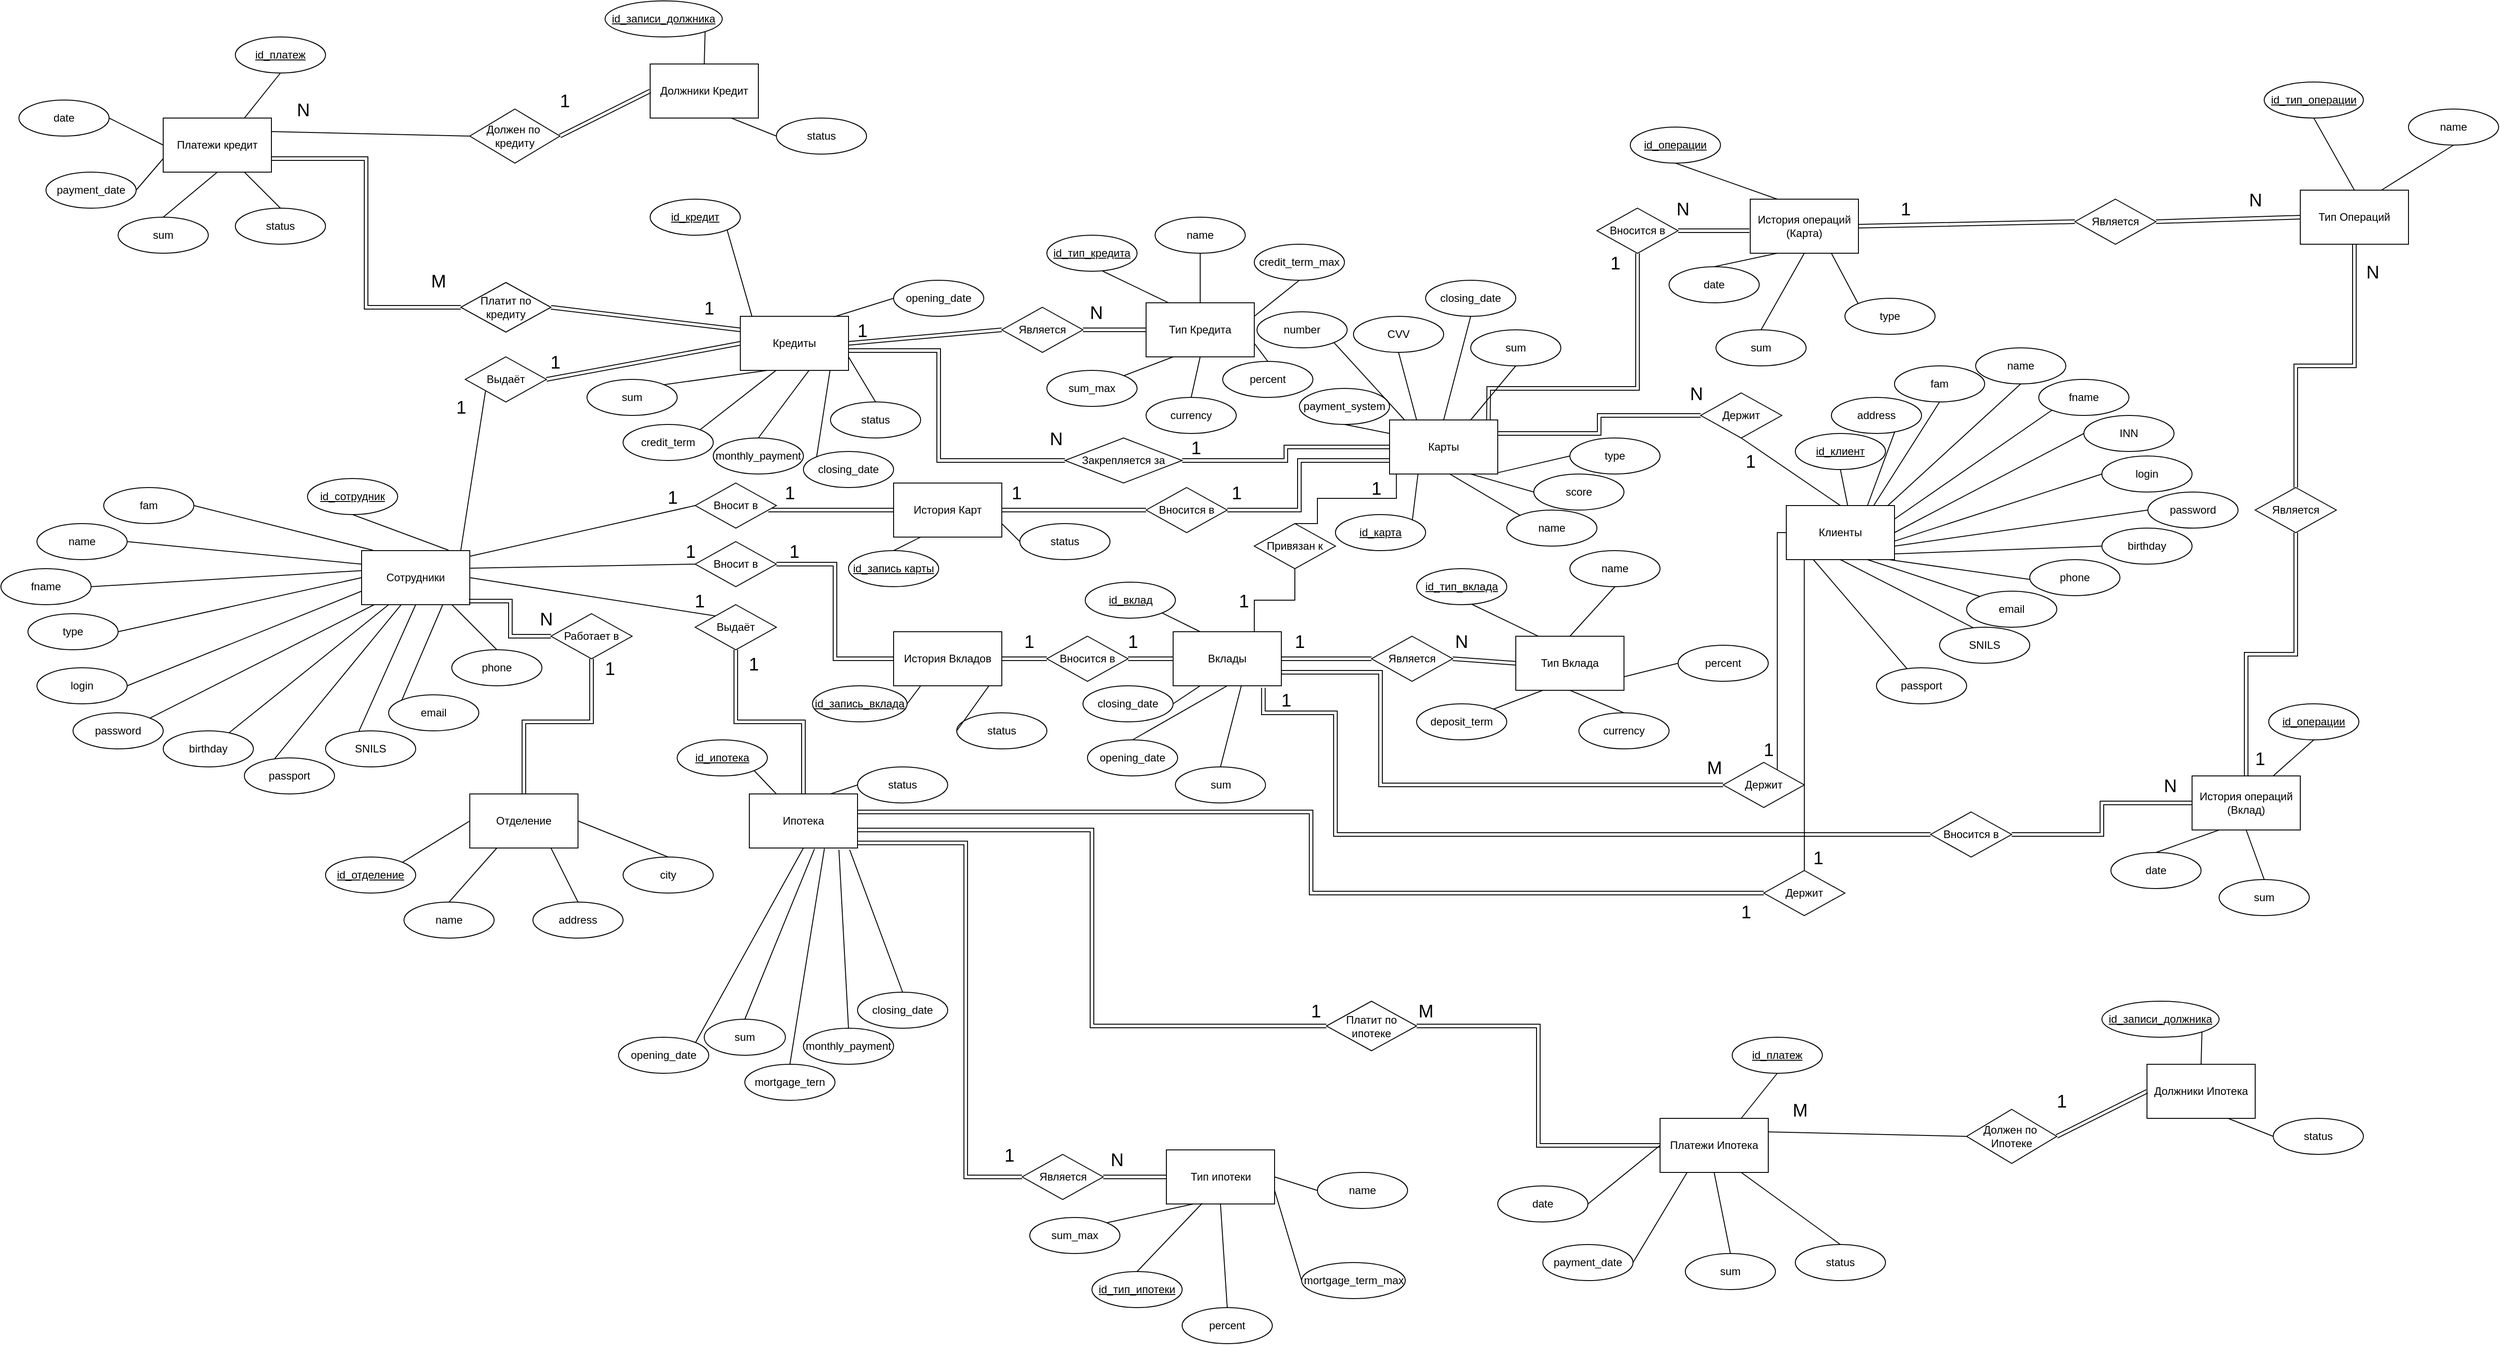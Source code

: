 <mxfile version="23.1.6" type="github">
  <diagram name="Страница — 1" id="VGj5oVeRoZll33EJS3Qx">
    <mxGraphModel dx="2004" dy="2339" grid="1" gridSize="10" guides="1" tooltips="1" connect="1" arrows="1" fold="1" page="1" pageScale="1" pageWidth="827" pageHeight="1169" math="0" shadow="0">
      <root>
        <mxCell id="0" />
        <mxCell id="1" parent="0" />
        <mxCell id="yiOp421ZR1bV6kYk1s3H-1" value="Сотрудники" style="rounded=0;whiteSpace=wrap;html=1;" vertex="1" parent="1">
          <mxGeometry x="500" y="230" width="120" height="60" as="geometry" />
        </mxCell>
        <mxCell id="yiOp421ZR1bV6kYk1s3H-2" value="id_сотрудник" style="ellipse;whiteSpace=wrap;html=1;fontStyle=4" vertex="1" parent="1">
          <mxGeometry x="440" y="150" width="100" height="40" as="geometry" />
        </mxCell>
        <mxCell id="yiOp421ZR1bV6kYk1s3H-4" value="fam" style="ellipse;whiteSpace=wrap;html=1;" vertex="1" parent="1">
          <mxGeometry x="214" y="160" width="100" height="40" as="geometry" />
        </mxCell>
        <mxCell id="yiOp421ZR1bV6kYk1s3H-5" value="name" style="ellipse;whiteSpace=wrap;html=1;" vertex="1" parent="1">
          <mxGeometry x="140" y="200" width="100" height="40" as="geometry" />
        </mxCell>
        <mxCell id="yiOp421ZR1bV6kYk1s3H-6" value="fname" style="ellipse;whiteSpace=wrap;html=1;" vertex="1" parent="1">
          <mxGeometry x="100" y="250" width="100" height="40" as="geometry" />
        </mxCell>
        <mxCell id="yiOp421ZR1bV6kYk1s3H-7" value="type" style="ellipse;whiteSpace=wrap;html=1;" vertex="1" parent="1">
          <mxGeometry x="130" y="300" width="100" height="40" as="geometry" />
        </mxCell>
        <mxCell id="yiOp421ZR1bV6kYk1s3H-8" value="login" style="ellipse;whiteSpace=wrap;html=1;" vertex="1" parent="1">
          <mxGeometry x="140" y="360" width="100" height="40" as="geometry" />
        </mxCell>
        <mxCell id="yiOp421ZR1bV6kYk1s3H-9" value="password" style="ellipse;whiteSpace=wrap;html=1;" vertex="1" parent="1">
          <mxGeometry x="180" y="410" width="100" height="40" as="geometry" />
        </mxCell>
        <mxCell id="yiOp421ZR1bV6kYk1s3H-10" value="birthday" style="ellipse;whiteSpace=wrap;html=1;" vertex="1" parent="1">
          <mxGeometry x="280" y="430" width="100" height="40" as="geometry" />
        </mxCell>
        <mxCell id="yiOp421ZR1bV6kYk1s3H-11" value="passport" style="ellipse;whiteSpace=wrap;html=1;" vertex="1" parent="1">
          <mxGeometry x="370" y="460" width="100" height="40" as="geometry" />
        </mxCell>
        <mxCell id="yiOp421ZR1bV6kYk1s3H-12" value="SNILS" style="ellipse;whiteSpace=wrap;html=1;" vertex="1" parent="1">
          <mxGeometry x="460" y="430" width="100" height="40" as="geometry" />
        </mxCell>
        <mxCell id="yiOp421ZR1bV6kYk1s3H-13" value="email" style="ellipse;whiteSpace=wrap;html=1;" vertex="1" parent="1">
          <mxGeometry x="530" y="390" width="100" height="40" as="geometry" />
        </mxCell>
        <mxCell id="yiOp421ZR1bV6kYk1s3H-14" value="phone" style="ellipse;whiteSpace=wrap;html=1;" vertex="1" parent="1">
          <mxGeometry x="600" y="340" width="100" height="40" as="geometry" />
        </mxCell>
        <mxCell id="yiOp421ZR1bV6kYk1s3H-16" style="rounded=0;orthogonalLoop=1;jettySize=auto;html=1;exitX=0.5;exitY=1;exitDx=0;exitDy=0;entryX=0.803;entryY=-0.008;entryDx=0;entryDy=0;endArrow=none;endFill=0;entryPerimeter=0;" edge="1" parent="1" source="yiOp421ZR1bV6kYk1s3H-2" target="yiOp421ZR1bV6kYk1s3H-1">
          <mxGeometry relative="1" as="geometry" />
        </mxCell>
        <mxCell id="yiOp421ZR1bV6kYk1s3H-18" value="" style="endArrow=none;html=1;rounded=0;entryX=1;entryY=0.5;entryDx=0;entryDy=0;exitX=0.103;exitY=-0.008;exitDx=0;exitDy=0;exitPerimeter=0;" edge="1" parent="1" source="yiOp421ZR1bV6kYk1s3H-1" target="yiOp421ZR1bV6kYk1s3H-4">
          <mxGeometry width="50" height="50" relative="1" as="geometry">
            <mxPoint x="403" y="420" as="sourcePoint" />
            <mxPoint x="457" y="240" as="targetPoint" />
          </mxGeometry>
        </mxCell>
        <mxCell id="yiOp421ZR1bV6kYk1s3H-19" value="" style="endArrow=none;html=1;rounded=0;entryX=1;entryY=0.5;entryDx=0;entryDy=0;exitX=0;exitY=0.25;exitDx=0;exitDy=0;" edge="1" parent="1" source="yiOp421ZR1bV6kYk1s3H-1" target="yiOp421ZR1bV6kYk1s3H-5">
          <mxGeometry width="50" height="50" relative="1" as="geometry">
            <mxPoint x="413" y="430" as="sourcePoint" />
            <mxPoint x="467" y="250" as="targetPoint" />
          </mxGeometry>
        </mxCell>
        <mxCell id="yiOp421ZR1bV6kYk1s3H-20" value="" style="endArrow=none;html=1;rounded=0;entryX=1;entryY=0.5;entryDx=0;entryDy=0;exitX=-0.004;exitY=0.37;exitDx=0;exitDy=0;exitPerimeter=0;" edge="1" parent="1" source="yiOp421ZR1bV6kYk1s3H-1" target="yiOp421ZR1bV6kYk1s3H-6">
          <mxGeometry width="50" height="50" relative="1" as="geometry">
            <mxPoint x="441.5" y="390" as="sourcePoint" />
            <mxPoint x="218.5" y="220" as="targetPoint" />
          </mxGeometry>
        </mxCell>
        <mxCell id="yiOp421ZR1bV6kYk1s3H-21" value="" style="endArrow=none;html=1;rounded=0;entryX=1;entryY=0.5;entryDx=0;entryDy=0;exitX=0;exitY=0.5;exitDx=0;exitDy=0;" edge="1" parent="1" source="yiOp421ZR1bV6kYk1s3H-1" target="yiOp421ZR1bV6kYk1s3H-7">
          <mxGeometry width="50" height="50" relative="1" as="geometry">
            <mxPoint x="690" y="270" as="sourcePoint" />
            <mxPoint x="744" y="90" as="targetPoint" />
          </mxGeometry>
        </mxCell>
        <mxCell id="yiOp421ZR1bV6kYk1s3H-22" value="" style="endArrow=none;html=1;rounded=0;entryX=1;entryY=0.5;entryDx=0;entryDy=0;exitX=0;exitY=0.75;exitDx=0;exitDy=0;" edge="1" parent="1" source="yiOp421ZR1bV6kYk1s3H-1" target="yiOp421ZR1bV6kYk1s3H-8">
          <mxGeometry width="50" height="50" relative="1" as="geometry">
            <mxPoint x="700" y="280" as="sourcePoint" />
            <mxPoint x="754" y="100" as="targetPoint" />
          </mxGeometry>
        </mxCell>
        <mxCell id="yiOp421ZR1bV6kYk1s3H-23" value="" style="endArrow=none;html=1;rounded=0;entryX=0.118;entryY=0.998;entryDx=0;entryDy=0;exitX=1;exitY=0;exitDx=0;exitDy=0;entryPerimeter=0;" edge="1" parent="1" source="yiOp421ZR1bV6kYk1s3H-9" target="yiOp421ZR1bV6kYk1s3H-1">
          <mxGeometry width="50" height="50" relative="1" as="geometry">
            <mxPoint x="710" y="290" as="sourcePoint" />
            <mxPoint x="764" y="110" as="targetPoint" />
          </mxGeometry>
        </mxCell>
        <mxCell id="yiOp421ZR1bV6kYk1s3H-24" value="" style="endArrow=none;html=1;rounded=0;entryX=0.25;entryY=1;entryDx=0;entryDy=0;exitX=0.73;exitY=0.054;exitDx=0;exitDy=0;exitPerimeter=0;" edge="1" parent="1" source="yiOp421ZR1bV6kYk1s3H-10" target="yiOp421ZR1bV6kYk1s3H-1">
          <mxGeometry width="50" height="50" relative="1" as="geometry">
            <mxPoint x="690" y="270" as="sourcePoint" />
            <mxPoint x="744" y="90" as="targetPoint" />
          </mxGeometry>
        </mxCell>
        <mxCell id="yiOp421ZR1bV6kYk1s3H-25" value="" style="endArrow=none;html=1;rounded=0;entryX=0.364;entryY=1.003;entryDx=0;entryDy=0;exitX=0.337;exitY=0.021;exitDx=0;exitDy=0;exitPerimeter=0;entryPerimeter=0;" edge="1" parent="1" source="yiOp421ZR1bV6kYk1s3H-11" target="yiOp421ZR1bV6kYk1s3H-1">
          <mxGeometry width="50" height="50" relative="1" as="geometry">
            <mxPoint x="700" y="280" as="sourcePoint" />
            <mxPoint x="754" y="100" as="targetPoint" />
          </mxGeometry>
        </mxCell>
        <mxCell id="yiOp421ZR1bV6kYk1s3H-26" value="" style="endArrow=none;html=1;rounded=0;entryX=0.5;entryY=1;entryDx=0;entryDy=0;exitX=0.37;exitY=0.01;exitDx=0;exitDy=0;exitPerimeter=0;" edge="1" parent="1" source="yiOp421ZR1bV6kYk1s3H-12" target="yiOp421ZR1bV6kYk1s3H-1">
          <mxGeometry width="50" height="50" relative="1" as="geometry">
            <mxPoint x="495" y="434" as="sourcePoint" />
            <mxPoint x="764" y="110" as="targetPoint" />
          </mxGeometry>
        </mxCell>
        <mxCell id="yiOp421ZR1bV6kYk1s3H-27" value="" style="endArrow=none;html=1;rounded=0;entryX=0.75;entryY=1;entryDx=0;entryDy=0;exitX=0;exitY=0;exitDx=0;exitDy=0;" edge="1" parent="1" source="yiOp421ZR1bV6kYk1s3H-13" target="yiOp421ZR1bV6kYk1s3H-1">
          <mxGeometry width="50" height="50" relative="1" as="geometry">
            <mxPoint x="720" y="300" as="sourcePoint" />
            <mxPoint x="774" y="120" as="targetPoint" />
          </mxGeometry>
        </mxCell>
        <mxCell id="yiOp421ZR1bV6kYk1s3H-28" value="" style="endArrow=none;html=1;rounded=0;entryX=0.836;entryY=1.003;entryDx=0;entryDy=0;exitX=0.5;exitY=0;exitDx=0;exitDy=0;entryPerimeter=0;" edge="1" parent="1" source="yiOp421ZR1bV6kYk1s3H-14" target="yiOp421ZR1bV6kYk1s3H-1">
          <mxGeometry width="50" height="50" relative="1" as="geometry">
            <mxPoint x="730" y="310" as="sourcePoint" />
            <mxPoint x="784" y="130" as="targetPoint" />
          </mxGeometry>
        </mxCell>
        <mxCell id="yiOp421ZR1bV6kYk1s3H-29" value="Работает в" style="rhombus;whiteSpace=wrap;html=1;" vertex="1" parent="1">
          <mxGeometry x="710" y="300" width="90" height="50" as="geometry" />
        </mxCell>
        <mxCell id="yiOp421ZR1bV6kYk1s3H-30" value="" style="endArrow=none;html=1;rounded=0;exitX=0.992;exitY=0.934;exitDx=0;exitDy=0;entryX=0;entryY=0.5;entryDx=0;entryDy=0;shape=link;edgeStyle=orthogonalEdgeStyle;exitPerimeter=0;" edge="1" parent="1" source="yiOp421ZR1bV6kYk1s3H-1" target="yiOp421ZR1bV6kYk1s3H-29">
          <mxGeometry width="50" height="50" relative="1" as="geometry">
            <mxPoint x="790" y="360" as="sourcePoint" />
            <mxPoint x="840" y="310" as="targetPoint" />
          </mxGeometry>
        </mxCell>
        <mxCell id="yiOp421ZR1bV6kYk1s3H-31" style="rounded=0;orthogonalLoop=1;jettySize=auto;html=1;exitX=0.5;exitY=0;exitDx=0;exitDy=0;entryX=0.5;entryY=1;entryDx=0;entryDy=0;shape=link;edgeStyle=orthogonalEdgeStyle;" edge="1" parent="1" source="yiOp421ZR1bV6kYk1s3H-32" target="yiOp421ZR1bV6kYk1s3H-29">
          <mxGeometry relative="1" as="geometry">
            <Array as="points">
              <mxPoint x="680" y="420" />
              <mxPoint x="755" y="420" />
            </Array>
          </mxGeometry>
        </mxCell>
        <mxCell id="yiOp421ZR1bV6kYk1s3H-32" value="Отделение" style="rounded=0;whiteSpace=wrap;html=1;" vertex="1" parent="1">
          <mxGeometry x="620" y="500" width="120" height="60" as="geometry" />
        </mxCell>
        <mxCell id="yiOp421ZR1bV6kYk1s3H-33" value="id_отделение" style="ellipse;whiteSpace=wrap;html=1;fontStyle=4" vertex="1" parent="1">
          <mxGeometry x="460" y="570" width="100" height="40" as="geometry" />
        </mxCell>
        <mxCell id="yiOp421ZR1bV6kYk1s3H-34" value="name" style="ellipse;whiteSpace=wrap;html=1;" vertex="1" parent="1">
          <mxGeometry x="547" y="620" width="100" height="40" as="geometry" />
        </mxCell>
        <mxCell id="yiOp421ZR1bV6kYk1s3H-35" value="address" style="ellipse;whiteSpace=wrap;html=1;" vertex="1" parent="1">
          <mxGeometry x="690" y="620" width="100" height="40" as="geometry" />
        </mxCell>
        <mxCell id="yiOp421ZR1bV6kYk1s3H-36" value="city" style="ellipse;whiteSpace=wrap;html=1;" vertex="1" parent="1">
          <mxGeometry x="790" y="570" width="100" height="40" as="geometry" />
        </mxCell>
        <mxCell id="yiOp421ZR1bV6kYk1s3H-37" value="" style="endArrow=none;html=1;rounded=0;entryX=1;entryY=0.5;entryDx=0;entryDy=0;exitX=0.5;exitY=0;exitDx=0;exitDy=0;" edge="1" parent="1" source="yiOp421ZR1bV6kYk1s3H-36" target="yiOp421ZR1bV6kYk1s3H-32">
          <mxGeometry width="50" height="50" relative="1" as="geometry">
            <mxPoint x="800" y="540" as="sourcePoint" />
            <mxPoint x="824" y="440" as="targetPoint" />
          </mxGeometry>
        </mxCell>
        <mxCell id="yiOp421ZR1bV6kYk1s3H-38" value="" style="endArrow=none;html=1;rounded=0;entryX=0.75;entryY=1;entryDx=0;entryDy=0;exitX=0.5;exitY=0;exitDx=0;exitDy=0;" edge="1" parent="1" source="yiOp421ZR1bV6kYk1s3H-35" target="yiOp421ZR1bV6kYk1s3H-32">
          <mxGeometry width="50" height="50" relative="1" as="geometry">
            <mxPoint x="810" y="550" as="sourcePoint" />
            <mxPoint x="834" y="450" as="targetPoint" />
          </mxGeometry>
        </mxCell>
        <mxCell id="yiOp421ZR1bV6kYk1s3H-39" value="" style="endArrow=none;html=1;rounded=0;entryX=0.25;entryY=1;entryDx=0;entryDy=0;exitX=0.5;exitY=0;exitDx=0;exitDy=0;" edge="1" parent="1" source="yiOp421ZR1bV6kYk1s3H-34" target="yiOp421ZR1bV6kYk1s3H-32">
          <mxGeometry width="50" height="50" relative="1" as="geometry">
            <mxPoint x="820" y="560" as="sourcePoint" />
            <mxPoint x="844" y="460" as="targetPoint" />
          </mxGeometry>
        </mxCell>
        <mxCell id="yiOp421ZR1bV6kYk1s3H-40" value="" style="endArrow=none;html=1;rounded=0;entryX=0;entryY=0.5;entryDx=0;entryDy=0;exitX=1;exitY=0;exitDx=0;exitDy=0;" edge="1" parent="1" source="yiOp421ZR1bV6kYk1s3H-33" target="yiOp421ZR1bV6kYk1s3H-32">
          <mxGeometry width="50" height="50" relative="1" as="geometry">
            <mxPoint x="830" y="570" as="sourcePoint" />
            <mxPoint x="854" y="470" as="targetPoint" />
          </mxGeometry>
        </mxCell>
        <mxCell id="yiOp421ZR1bV6kYk1s3H-41" value="N" style="text;html=1;align=center;verticalAlign=middle;whiteSpace=wrap;rounded=0;fontSize=20;" vertex="1" parent="1">
          <mxGeometry x="680" y="290" width="50" height="30" as="geometry" />
        </mxCell>
        <mxCell id="yiOp421ZR1bV6kYk1s3H-42" value="&lt;font style=&quot;font-size: 20px;&quot;&gt;1&lt;/font&gt;" style="text;html=1;align=center;verticalAlign=middle;resizable=0;points=[];autosize=1;strokeColor=none;fillColor=none;" vertex="1" parent="1">
          <mxGeometry x="760" y="340" width="30" height="40" as="geometry" />
        </mxCell>
        <mxCell id="yiOp421ZR1bV6kYk1s3H-43" style="rounded=0;orthogonalLoop=1;jettySize=auto;html=1;exitX=1;exitY=0.5;exitDx=0;exitDy=0;entryX=0;entryY=0.5;entryDx=0;entryDy=0;shape=link;" edge="1" parent="1" source="yiOp421ZR1bV6kYk1s3H-44" target="yiOp421ZR1bV6kYk1s3H-46">
          <mxGeometry relative="1" as="geometry" />
        </mxCell>
        <mxCell id="yiOp421ZR1bV6kYk1s3H-44" value="Выдаёт" style="rhombus;whiteSpace=wrap;html=1;" vertex="1" parent="1">
          <mxGeometry x="615" y="15" width="90" height="50" as="geometry" />
        </mxCell>
        <mxCell id="yiOp421ZR1bV6kYk1s3H-45" value="" style="endArrow=none;html=1;rounded=0;entryX=0;entryY=1;entryDx=0;entryDy=0;exitX=0.917;exitY=-0.01;exitDx=0;exitDy=0;exitPerimeter=0;" edge="1" parent="1" source="yiOp421ZR1bV6kYk1s3H-1" target="yiOp421ZR1bV6kYk1s3H-44">
          <mxGeometry width="50" height="50" relative="1" as="geometry">
            <mxPoint x="266" y="60" as="sourcePoint" />
            <mxPoint x="290" y="-40" as="targetPoint" />
          </mxGeometry>
        </mxCell>
        <mxCell id="yiOp421ZR1bV6kYk1s3H-46" value="Кредиты" style="rounded=0;whiteSpace=wrap;html=1;" vertex="1" parent="1">
          <mxGeometry x="920" y="-30" width="120" height="60" as="geometry" />
        </mxCell>
        <mxCell id="yiOp421ZR1bV6kYk1s3H-47" value="&lt;span style=&quot;font-size: 20px;&quot;&gt;1&lt;/span&gt;" style="text;html=1;align=center;verticalAlign=middle;resizable=0;points=[];autosize=1;strokeColor=none;fillColor=none;" vertex="1" parent="1">
          <mxGeometry x="595" y="50" width="30" height="40" as="geometry" />
        </mxCell>
        <mxCell id="yiOp421ZR1bV6kYk1s3H-48" value="1" style="text;html=1;align=center;verticalAlign=middle;whiteSpace=wrap;rounded=0;fontSize=20;" vertex="1" parent="1">
          <mxGeometry x="690" y="5" width="50" height="30" as="geometry" />
        </mxCell>
        <mxCell id="yiOp421ZR1bV6kYk1s3H-49" value="sum" style="ellipse;whiteSpace=wrap;html=1;" vertex="1" parent="1">
          <mxGeometry x="750" y="40" width="100" height="40" as="geometry" />
        </mxCell>
        <mxCell id="yiOp421ZR1bV6kYk1s3H-50" value="credit_term" style="ellipse;whiteSpace=wrap;html=1;" vertex="1" parent="1">
          <mxGeometry x="790" y="90" width="100" height="40" as="geometry" />
        </mxCell>
        <mxCell id="yiOp421ZR1bV6kYk1s3H-51" value="monthly_payment" style="ellipse;whiteSpace=wrap;html=1;" vertex="1" parent="1">
          <mxGeometry x="890" y="105" width="100" height="40" as="geometry" />
        </mxCell>
        <mxCell id="yiOp421ZR1bV6kYk1s3H-52" value="closing_date" style="ellipse;whiteSpace=wrap;html=1;" vertex="1" parent="1">
          <mxGeometry x="990" y="120" width="100" height="40" as="geometry" />
        </mxCell>
        <mxCell id="yiOp421ZR1bV6kYk1s3H-53" value="status" style="ellipse;whiteSpace=wrap;html=1;" vertex="1" parent="1">
          <mxGeometry x="1020" y="65" width="100" height="40" as="geometry" />
        </mxCell>
        <mxCell id="yiOp421ZR1bV6kYk1s3H-54" value="id_кредит" style="ellipse;whiteSpace=wrap;html=1;fontStyle=4" vertex="1" parent="1">
          <mxGeometry x="820" y="-160" width="100" height="40" as="geometry" />
        </mxCell>
        <mxCell id="yiOp421ZR1bV6kYk1s3H-58" value="opening_date" style="ellipse;whiteSpace=wrap;html=1;" vertex="1" parent="1">
          <mxGeometry x="1090" y="-70" width="100" height="40" as="geometry" />
        </mxCell>
        <mxCell id="yiOp421ZR1bV6kYk1s3H-59" value="" style="endArrow=none;html=1;rounded=0;entryX=1;entryY=0.75;entryDx=0;entryDy=0;exitX=0.5;exitY=0;exitDx=0;exitDy=0;" edge="1" parent="1" source="yiOp421ZR1bV6kYk1s3H-53" target="yiOp421ZR1bV6kYk1s3H-46">
          <mxGeometry width="50" height="50" relative="1" as="geometry">
            <mxPoint x="1230" y="50" as="sourcePoint" />
            <mxPoint x="1254" y="-50" as="targetPoint" />
          </mxGeometry>
        </mxCell>
        <mxCell id="yiOp421ZR1bV6kYk1s3H-60" value="" style="endArrow=none;html=1;rounded=0;entryX=0.829;entryY=1.003;entryDx=0;entryDy=0;exitX=0;exitY=0;exitDx=0;exitDy=0;entryPerimeter=0;" edge="1" parent="1" source="yiOp421ZR1bV6kYk1s3H-52" target="yiOp421ZR1bV6kYk1s3H-46">
          <mxGeometry width="50" height="50" relative="1" as="geometry">
            <mxPoint x="1260" y="50" as="sourcePoint" />
            <mxPoint x="1284" y="-50" as="targetPoint" />
          </mxGeometry>
        </mxCell>
        <mxCell id="yiOp421ZR1bV6kYk1s3H-61" value="" style="endArrow=none;html=1;rounded=0;entryX=0.5;entryY=0;entryDx=0;entryDy=0;exitX=0.636;exitY=0.997;exitDx=0;exitDy=0;exitPerimeter=0;" edge="1" parent="1" source="yiOp421ZR1bV6kYk1s3H-46" target="yiOp421ZR1bV6kYk1s3H-51">
          <mxGeometry width="50" height="50" relative="1" as="geometry">
            <mxPoint x="1270" y="60" as="sourcePoint" />
            <mxPoint x="1294" y="-40" as="targetPoint" />
          </mxGeometry>
        </mxCell>
        <mxCell id="yiOp421ZR1bV6kYk1s3H-62" value="" style="endArrow=none;html=1;rounded=0;entryX=0.33;entryY=1.001;entryDx=0;entryDy=0;exitX=1;exitY=0;exitDx=0;exitDy=0;entryPerimeter=0;" edge="1" parent="1" source="yiOp421ZR1bV6kYk1s3H-50" target="yiOp421ZR1bV6kYk1s3H-46">
          <mxGeometry width="50" height="50" relative="1" as="geometry">
            <mxPoint x="1280" y="70" as="sourcePoint" />
            <mxPoint x="1304" y="-30" as="targetPoint" />
          </mxGeometry>
        </mxCell>
        <mxCell id="yiOp421ZR1bV6kYk1s3H-63" value="" style="endArrow=none;html=1;rounded=0;entryX=0.25;entryY=1;entryDx=0;entryDy=0;exitX=1;exitY=0;exitDx=0;exitDy=0;" edge="1" parent="1" source="yiOp421ZR1bV6kYk1s3H-49" target="yiOp421ZR1bV6kYk1s3H-46">
          <mxGeometry width="50" height="50" relative="1" as="geometry">
            <mxPoint x="1290" y="80" as="sourcePoint" />
            <mxPoint x="1314" y="-20" as="targetPoint" />
          </mxGeometry>
        </mxCell>
        <mxCell id="yiOp421ZR1bV6kYk1s3H-64" value="" style="endArrow=none;html=1;rounded=0;exitX=0;exitY=0.5;exitDx=0;exitDy=0;entryX=0.868;entryY=0.008;entryDx=0;entryDy=0;entryPerimeter=0;" edge="1" parent="1" source="yiOp421ZR1bV6kYk1s3H-58" target="yiOp421ZR1bV6kYk1s3H-46">
          <mxGeometry width="50" height="50" relative="1" as="geometry">
            <mxPoint x="1300" y="90" as="sourcePoint" />
            <mxPoint x="1027" y="-31" as="targetPoint" />
          </mxGeometry>
        </mxCell>
        <mxCell id="yiOp421ZR1bV6kYk1s3H-68" value="" style="endArrow=none;html=1;rounded=0;entryX=0.107;entryY=-0.003;entryDx=0;entryDy=0;exitX=1;exitY=1;exitDx=0;exitDy=0;entryPerimeter=0;" edge="1" parent="1" source="yiOp421ZR1bV6kYk1s3H-54" target="yiOp421ZR1bV6kYk1s3H-46">
          <mxGeometry width="50" height="50" relative="1" as="geometry">
            <mxPoint x="1340" y="130" as="sourcePoint" />
            <mxPoint x="1364" y="30" as="targetPoint" />
          </mxGeometry>
        </mxCell>
        <mxCell id="yiOp421ZR1bV6kYk1s3H-69" value="Является" style="rhombus;whiteSpace=wrap;html=1;" vertex="1" parent="1">
          <mxGeometry x="1210" y="-40" width="90" height="50" as="geometry" />
        </mxCell>
        <mxCell id="yiOp421ZR1bV6kYk1s3H-70" value="" style="endArrow=none;html=1;rounded=0;entryX=0;entryY=0.5;entryDx=0;entryDy=0;exitX=1;exitY=0.5;exitDx=0;exitDy=0;shape=link;" edge="1" parent="1" source="yiOp421ZR1bV6kYk1s3H-46" target="yiOp421ZR1bV6kYk1s3H-69">
          <mxGeometry width="50" height="50" relative="1" as="geometry">
            <mxPoint x="1200" y="-40" as="sourcePoint" />
            <mxPoint x="1224" y="-140" as="targetPoint" />
          </mxGeometry>
        </mxCell>
        <mxCell id="yiOp421ZR1bV6kYk1s3H-71" style="rounded=0;orthogonalLoop=1;jettySize=auto;html=1;exitX=0;exitY=0.5;exitDx=0;exitDy=0;entryX=1;entryY=0.5;entryDx=0;entryDy=0;shape=link;" edge="1" parent="1" source="yiOp421ZR1bV6kYk1s3H-72" target="yiOp421ZR1bV6kYk1s3H-69">
          <mxGeometry relative="1" as="geometry" />
        </mxCell>
        <mxCell id="yiOp421ZR1bV6kYk1s3H-72" value="Тип Кредита" style="rounded=0;whiteSpace=wrap;html=1;" vertex="1" parent="1">
          <mxGeometry x="1370" y="-45" width="120" height="60" as="geometry" />
        </mxCell>
        <mxCell id="yiOp421ZR1bV6kYk1s3H-73" value="&lt;font style=&quot;font-size: 20px;&quot;&gt;1&lt;/font&gt;" style="text;html=1;align=center;verticalAlign=middle;resizable=0;points=[];autosize=1;strokeColor=none;fillColor=none;" vertex="1" parent="1">
          <mxGeometry x="1040" y="-35" width="30" height="40" as="geometry" />
        </mxCell>
        <mxCell id="yiOp421ZR1bV6kYk1s3H-74" value="N" style="text;html=1;align=center;verticalAlign=middle;whiteSpace=wrap;rounded=0;fontSize=20;" vertex="1" parent="1">
          <mxGeometry x="1290" y="-50" width="50" height="30" as="geometry" />
        </mxCell>
        <mxCell id="yiOp421ZR1bV6kYk1s3H-75" value="sum_max" style="ellipse;whiteSpace=wrap;html=1;" vertex="1" parent="1">
          <mxGeometry x="1260" y="30" width="100" height="40" as="geometry" />
        </mxCell>
        <mxCell id="yiOp421ZR1bV6kYk1s3H-76" value="currency" style="ellipse;whiteSpace=wrap;html=1;" vertex="1" parent="1">
          <mxGeometry x="1370" y="60" width="100" height="40" as="geometry" />
        </mxCell>
        <mxCell id="yiOp421ZR1bV6kYk1s3H-77" value="percent" style="ellipse;whiteSpace=wrap;html=1;" vertex="1" parent="1">
          <mxGeometry x="1455" y="20" width="100" height="40" as="geometry" />
        </mxCell>
        <mxCell id="yiOp421ZR1bV6kYk1s3H-78" value="id_тип_кредита" style="ellipse;whiteSpace=wrap;html=1;fontStyle=4" vertex="1" parent="1">
          <mxGeometry x="1260" y="-120" width="100" height="40" as="geometry" />
        </mxCell>
        <mxCell id="yiOp421ZR1bV6kYk1s3H-79" value="name" style="ellipse;whiteSpace=wrap;html=1;" vertex="1" parent="1">
          <mxGeometry x="1380" y="-140" width="100" height="40" as="geometry" />
        </mxCell>
        <mxCell id="yiOp421ZR1bV6kYk1s3H-80" value="credit_term_max" style="ellipse;whiteSpace=wrap;html=1;" vertex="1" parent="1">
          <mxGeometry x="1490" y="-110" width="100" height="40" as="geometry" />
        </mxCell>
        <mxCell id="yiOp421ZR1bV6kYk1s3H-81" value="" style="endArrow=none;html=1;rounded=0;entryX=0.209;entryY=0.001;entryDx=0;entryDy=0;exitX=0.619;exitY=0.997;exitDx=0;exitDy=0;exitPerimeter=0;entryPerimeter=0;" edge="1" parent="1" source="yiOp421ZR1bV6kYk1s3H-78" target="yiOp421ZR1bV6kYk1s3H-72">
          <mxGeometry width="50" height="50" relative="1" as="geometry">
            <mxPoint x="1620" as="sourcePoint" />
            <mxPoint x="1644" y="-100" as="targetPoint" />
          </mxGeometry>
        </mxCell>
        <mxCell id="yiOp421ZR1bV6kYk1s3H-82" value="" style="endArrow=none;html=1;rounded=0;entryX=0.5;entryY=0;entryDx=0;entryDy=0;exitX=0.5;exitY=1;exitDx=0;exitDy=0;" edge="1" parent="1" source="yiOp421ZR1bV6kYk1s3H-79" target="yiOp421ZR1bV6kYk1s3H-72">
          <mxGeometry width="50" height="50" relative="1" as="geometry">
            <mxPoint x="1630" y="10" as="sourcePoint" />
            <mxPoint x="1654" y="-90" as="targetPoint" />
          </mxGeometry>
        </mxCell>
        <mxCell id="yiOp421ZR1bV6kYk1s3H-83" value="" style="endArrow=none;html=1;rounded=0;entryX=0.5;entryY=1;entryDx=0;entryDy=0;exitX=1;exitY=0.25;exitDx=0;exitDy=0;" edge="1" parent="1" source="yiOp421ZR1bV6kYk1s3H-72" target="yiOp421ZR1bV6kYk1s3H-80">
          <mxGeometry width="50" height="50" relative="1" as="geometry">
            <mxPoint x="1640" y="20" as="sourcePoint" />
            <mxPoint x="1664" y="-80" as="targetPoint" />
          </mxGeometry>
        </mxCell>
        <mxCell id="yiOp421ZR1bV6kYk1s3H-84" value="" style="endArrow=none;html=1;rounded=0;entryX=1;entryY=0.75;entryDx=0;entryDy=0;exitX=0.5;exitY=0;exitDx=0;exitDy=0;" edge="1" parent="1" source="yiOp421ZR1bV6kYk1s3H-77" target="yiOp421ZR1bV6kYk1s3H-72">
          <mxGeometry width="50" height="50" relative="1" as="geometry">
            <mxPoint x="1650" y="30" as="sourcePoint" />
            <mxPoint x="1674" y="-70" as="targetPoint" />
          </mxGeometry>
        </mxCell>
        <mxCell id="yiOp421ZR1bV6kYk1s3H-85" value="" style="endArrow=none;html=1;rounded=0;entryX=0.5;entryY=1;entryDx=0;entryDy=0;exitX=0.5;exitY=0;exitDx=0;exitDy=0;" edge="1" parent="1" source="yiOp421ZR1bV6kYk1s3H-76" target="yiOp421ZR1bV6kYk1s3H-72">
          <mxGeometry width="50" height="50" relative="1" as="geometry">
            <mxPoint x="1660" y="40" as="sourcePoint" />
            <mxPoint x="1684" y="-60" as="targetPoint" />
          </mxGeometry>
        </mxCell>
        <mxCell id="yiOp421ZR1bV6kYk1s3H-86" value="" style="endArrow=none;html=1;rounded=0;entryX=0.25;entryY=1;entryDx=0;entryDy=0;exitX=1;exitY=0;exitDx=0;exitDy=0;" edge="1" parent="1" source="yiOp421ZR1bV6kYk1s3H-75" target="yiOp421ZR1bV6kYk1s3H-72">
          <mxGeometry width="50" height="50" relative="1" as="geometry">
            <mxPoint x="1670" y="50" as="sourcePoint" />
            <mxPoint x="1694" y="-50" as="targetPoint" />
          </mxGeometry>
        </mxCell>
        <mxCell id="yiOp421ZR1bV6kYk1s3H-87" value="Платежи кредит" style="rounded=0;whiteSpace=wrap;html=1;" vertex="1" parent="1">
          <mxGeometry x="280" y="-250" width="120" height="60" as="geometry" />
        </mxCell>
        <mxCell id="yiOp421ZR1bV6kYk1s3H-88" value="Должники Кредит" style="rounded=0;whiteSpace=wrap;html=1;" vertex="1" parent="1">
          <mxGeometry x="820" y="-310" width="120" height="60" as="geometry" />
        </mxCell>
        <mxCell id="yiOp421ZR1bV6kYk1s3H-89" value="Платит по&lt;br&gt;кредиту" style="rhombus;whiteSpace=wrap;html=1;" vertex="1" parent="1">
          <mxGeometry x="610" y="-67.5" width="100" height="55" as="geometry" />
        </mxCell>
        <mxCell id="yiOp421ZR1bV6kYk1s3H-90" value="Должен по&amp;nbsp;&lt;br&gt;кредиту" style="rhombus;whiteSpace=wrap;html=1;" vertex="1" parent="1">
          <mxGeometry x="620" y="-260" width="100" height="60" as="geometry" />
        </mxCell>
        <mxCell id="yiOp421ZR1bV6kYk1s3H-91" value="" style="endArrow=none;html=1;rounded=0;entryX=0;entryY=0.5;entryDx=0;entryDy=0;exitX=1;exitY=0.5;exitDx=0;exitDy=0;fontStyle=0;shape=link;" edge="1" parent="1" source="yiOp421ZR1bV6kYk1s3H-90" target="yiOp421ZR1bV6kYk1s3H-88">
          <mxGeometry width="50" height="50" relative="1" as="geometry">
            <mxPoint x="710" y="-190" as="sourcePoint" />
            <mxPoint x="734" y="-290" as="targetPoint" />
          </mxGeometry>
        </mxCell>
        <mxCell id="yiOp421ZR1bV6kYk1s3H-92" value="" style="endArrow=none;html=1;rounded=0;entryX=1;entryY=0.25;entryDx=0;entryDy=0;exitX=0;exitY=0.5;exitDx=0;exitDy=0;" edge="1" parent="1" source="yiOp421ZR1bV6kYk1s3H-90" target="yiOp421ZR1bV6kYk1s3H-87">
          <mxGeometry width="50" height="50" relative="1" as="geometry">
            <mxPoint x="266" y="60" as="sourcePoint" />
            <mxPoint x="290" y="-40" as="targetPoint" />
          </mxGeometry>
        </mxCell>
        <mxCell id="yiOp421ZR1bV6kYk1s3H-93" value="&lt;span style=&quot;font-size: 20px;&quot;&gt;1&lt;/span&gt;" style="text;html=1;align=center;verticalAlign=middle;resizable=0;points=[];autosize=1;strokeColor=none;fillColor=none;" vertex="1" parent="1">
          <mxGeometry x="710" y="-290" width="30" height="40" as="geometry" />
        </mxCell>
        <mxCell id="yiOp421ZR1bV6kYk1s3H-95" value="&lt;font style=&quot;font-size: 20px;&quot;&gt;N&lt;/font&gt;" style="text;html=1;align=center;verticalAlign=middle;resizable=0;points=[];autosize=1;strokeColor=none;fillColor=none;" vertex="1" parent="1">
          <mxGeometry x="415" y="-280" width="40" height="40" as="geometry" />
        </mxCell>
        <mxCell id="yiOp421ZR1bV6kYk1s3H-96" value="" style="endArrow=none;html=1;rounded=0;entryX=1;entryY=0.5;entryDx=0;entryDy=0;exitX=0;exitY=0.25;exitDx=0;exitDy=0;fontStyle=0;shape=link;" edge="1" parent="1" source="yiOp421ZR1bV6kYk1s3H-46" target="yiOp421ZR1bV6kYk1s3H-89">
          <mxGeometry width="50" height="50" relative="1" as="geometry">
            <mxPoint x="720" y="-130" as="sourcePoint" />
            <mxPoint x="810" y="-180" as="targetPoint" />
          </mxGeometry>
        </mxCell>
        <mxCell id="yiOp421ZR1bV6kYk1s3H-97" value="&lt;span style=&quot;font-size: 20px;&quot;&gt;1&lt;/span&gt;" style="text;html=1;align=center;verticalAlign=middle;resizable=0;points=[];autosize=1;strokeColor=none;fillColor=none;" vertex="1" parent="1">
          <mxGeometry x="870" y="-60" width="30" height="40" as="geometry" />
        </mxCell>
        <mxCell id="yiOp421ZR1bV6kYk1s3H-98" value="" style="endArrow=none;html=1;rounded=0;entryX=1;entryY=0.75;entryDx=0;entryDy=0;exitX=0;exitY=0.5;exitDx=0;exitDy=0;fontStyle=0;shape=link;edgeStyle=orthogonalEdgeStyle;" edge="1" parent="1" source="yiOp421ZR1bV6kYk1s3H-89" target="yiOp421ZR1bV6kYk1s3H-87">
          <mxGeometry width="50" height="50" relative="1" as="geometry">
            <mxPoint x="590" y="85" as="sourcePoint" />
            <mxPoint x="390" y="48" as="targetPoint" />
          </mxGeometry>
        </mxCell>
        <mxCell id="yiOp421ZR1bV6kYk1s3H-99" value="&lt;font style=&quot;font-size: 20px;&quot;&gt;M&lt;/font&gt;" style="text;html=1;align=center;verticalAlign=middle;resizable=0;points=[];autosize=1;strokeColor=none;fillColor=none;" vertex="1" parent="1">
          <mxGeometry x="565" y="-90" width="40" height="40" as="geometry" />
        </mxCell>
        <mxCell id="yiOp421ZR1bV6kYk1s3H-100" value="payment_date" style="ellipse;whiteSpace=wrap;html=1;" vertex="1" parent="1">
          <mxGeometry x="150" y="-190" width="100" height="40" as="geometry" />
        </mxCell>
        <mxCell id="yiOp421ZR1bV6kYk1s3H-101" value="status" style="ellipse;whiteSpace=wrap;html=1;" vertex="1" parent="1">
          <mxGeometry x="360" y="-150" width="100" height="40" as="geometry" />
        </mxCell>
        <mxCell id="yiOp421ZR1bV6kYk1s3H-102" value="date" style="ellipse;whiteSpace=wrap;html=1;" vertex="1" parent="1">
          <mxGeometry x="120" y="-270" width="100" height="40" as="geometry" />
        </mxCell>
        <mxCell id="yiOp421ZR1bV6kYk1s3H-103" value="sum" style="ellipse;whiteSpace=wrap;html=1;" vertex="1" parent="1">
          <mxGeometry x="230" y="-140" width="100" height="40" as="geometry" />
        </mxCell>
        <mxCell id="yiOp421ZR1bV6kYk1s3H-104" value="id_платеж" style="ellipse;whiteSpace=wrap;html=1;fontStyle=4" vertex="1" parent="1">
          <mxGeometry x="360" y="-340" width="100" height="40" as="geometry" />
        </mxCell>
        <mxCell id="yiOp421ZR1bV6kYk1s3H-106" value="" style="endArrow=none;html=1;rounded=0;entryX=1;entryY=0.5;entryDx=0;entryDy=0;exitX=0;exitY=0.5;exitDx=0;exitDy=0;" edge="1" parent="1" source="yiOp421ZR1bV6kYk1s3H-87" target="yiOp421ZR1bV6kYk1s3H-102">
          <mxGeometry width="50" height="50" relative="1" as="geometry">
            <mxPoint x="206" y="-60" as="sourcePoint" />
            <mxPoint x="230" y="-160" as="targetPoint" />
          </mxGeometry>
        </mxCell>
        <mxCell id="yiOp421ZR1bV6kYk1s3H-107" value="" style="endArrow=none;html=1;rounded=0;entryX=0.75;entryY=0;entryDx=0;entryDy=0;exitX=0.5;exitY=1;exitDx=0;exitDy=0;" edge="1" parent="1" source="yiOp421ZR1bV6kYk1s3H-104" target="yiOp421ZR1bV6kYk1s3H-87">
          <mxGeometry width="50" height="50" relative="1" as="geometry">
            <mxPoint x="216" y="-50" as="sourcePoint" />
            <mxPoint x="240" y="-150" as="targetPoint" />
          </mxGeometry>
        </mxCell>
        <mxCell id="yiOp421ZR1bV6kYk1s3H-108" value="" style="endArrow=none;html=1;rounded=0;entryX=0;entryY=0.75;entryDx=0;entryDy=0;exitX=1;exitY=0.5;exitDx=0;exitDy=0;" edge="1" parent="1" source="yiOp421ZR1bV6kYk1s3H-100" target="yiOp421ZR1bV6kYk1s3H-87">
          <mxGeometry width="50" height="50" relative="1" as="geometry">
            <mxPoint x="226" y="-40" as="sourcePoint" />
            <mxPoint x="250" y="-140" as="targetPoint" />
          </mxGeometry>
        </mxCell>
        <mxCell id="yiOp421ZR1bV6kYk1s3H-109" value="" style="endArrow=none;html=1;rounded=0;entryX=0.5;entryY=1;entryDx=0;entryDy=0;exitX=0.5;exitY=0;exitDx=0;exitDy=0;" edge="1" parent="1" source="yiOp421ZR1bV6kYk1s3H-103" target="yiOp421ZR1bV6kYk1s3H-87">
          <mxGeometry width="50" height="50" relative="1" as="geometry">
            <mxPoint x="236" y="-30" as="sourcePoint" />
            <mxPoint x="260" y="-130" as="targetPoint" />
          </mxGeometry>
        </mxCell>
        <mxCell id="yiOp421ZR1bV6kYk1s3H-110" value="" style="endArrow=none;html=1;rounded=0;entryX=0.75;entryY=1;entryDx=0;entryDy=0;exitX=0.5;exitY=0;exitDx=0;exitDy=0;" edge="1" parent="1" source="yiOp421ZR1bV6kYk1s3H-101" target="yiOp421ZR1bV6kYk1s3H-87">
          <mxGeometry width="50" height="50" relative="1" as="geometry">
            <mxPoint x="246" y="-20" as="sourcePoint" />
            <mxPoint x="270" y="-120" as="targetPoint" />
          </mxGeometry>
        </mxCell>
        <mxCell id="yiOp421ZR1bV6kYk1s3H-111" value="status" style="ellipse;whiteSpace=wrap;html=1;" vertex="1" parent="1">
          <mxGeometry x="960" y="-250" width="100" height="40" as="geometry" />
        </mxCell>
        <mxCell id="yiOp421ZR1bV6kYk1s3H-113" value="id_записи_должника" style="ellipse;whiteSpace=wrap;html=1;fontStyle=4" vertex="1" parent="1">
          <mxGeometry x="770" y="-380" width="130" height="40" as="geometry" />
        </mxCell>
        <mxCell id="yiOp421ZR1bV6kYk1s3H-114" value="" style="endArrow=none;html=1;rounded=0;entryX=0.75;entryY=1;entryDx=0;entryDy=0;exitX=0;exitY=0.5;exitDx=0;exitDy=0;" edge="1" parent="1" source="yiOp421ZR1bV6kYk1s3H-111" target="yiOp421ZR1bV6kYk1s3H-88">
          <mxGeometry width="50" height="50" relative="1" as="geometry">
            <mxPoint x="180" y="80" as="sourcePoint" />
            <mxPoint x="204" y="-20" as="targetPoint" />
          </mxGeometry>
        </mxCell>
        <mxCell id="yiOp421ZR1bV6kYk1s3H-116" value="" style="endArrow=none;html=1;rounded=0;entryX=1;entryY=1;entryDx=0;entryDy=0;exitX=0.5;exitY=0;exitDx=0;exitDy=0;" edge="1" parent="1" source="yiOp421ZR1bV6kYk1s3H-88" target="yiOp421ZR1bV6kYk1s3H-113">
          <mxGeometry width="50" height="50" relative="1" as="geometry">
            <mxPoint x="796" y="-120" as="sourcePoint" />
            <mxPoint x="820" y="-220" as="targetPoint" />
          </mxGeometry>
        </mxCell>
        <mxCell id="yiOp421ZR1bV6kYk1s3H-117" style="edgeStyle=orthogonalEdgeStyle;rounded=0;orthogonalLoop=1;jettySize=auto;html=1;entryX=0;entryY=0.5;entryDx=0;entryDy=0;shape=link;" edge="1" parent="1" source="yiOp421ZR1bV6kYk1s3H-118" target="yiOp421ZR1bV6kYk1s3H-124">
          <mxGeometry relative="1" as="geometry">
            <Array as="points">
              <mxPoint x="990" y="185" />
              <mxPoint x="990" y="185" />
            </Array>
          </mxGeometry>
        </mxCell>
        <mxCell id="yiOp421ZR1bV6kYk1s3H-118" value="Вносит в" style="rhombus;whiteSpace=wrap;html=1;" vertex="1" parent="1">
          <mxGeometry x="870" y="155" width="90" height="50" as="geometry" />
        </mxCell>
        <mxCell id="yiOp421ZR1bV6kYk1s3H-119" value="Вносит в" style="rhombus;whiteSpace=wrap;html=1;" vertex="1" parent="1">
          <mxGeometry x="870" y="220" width="90" height="50" as="geometry" />
        </mxCell>
        <mxCell id="yiOp421ZR1bV6kYk1s3H-120" value="Выдаёт" style="rhombus;whiteSpace=wrap;html=1;" vertex="1" parent="1">
          <mxGeometry x="870" y="290" width="90" height="50" as="geometry" />
        </mxCell>
        <mxCell id="yiOp421ZR1bV6kYk1s3H-121" value="" style="endArrow=none;html=1;rounded=0;entryX=0;entryY=0.5;entryDx=0;entryDy=0;exitX=0.997;exitY=0.107;exitDx=0;exitDy=0;exitPerimeter=0;" edge="1" parent="1" source="yiOp421ZR1bV6kYk1s3H-1" target="yiOp421ZR1bV6kYk1s3H-118">
          <mxGeometry width="50" height="50" relative="1" as="geometry">
            <mxPoint x="713" y="230" as="sourcePoint" />
            <mxPoint x="737" y="130" as="targetPoint" />
          </mxGeometry>
        </mxCell>
        <mxCell id="yiOp421ZR1bV6kYk1s3H-122" value="" style="endArrow=none;html=1;rounded=0;entryX=0;entryY=0.5;entryDx=0;entryDy=0;exitX=1.005;exitY=0.325;exitDx=0;exitDy=0;exitPerimeter=0;" edge="1" parent="1" source="yiOp421ZR1bV6kYk1s3H-1" target="yiOp421ZR1bV6kYk1s3H-119">
          <mxGeometry width="50" height="50" relative="1" as="geometry">
            <mxPoint x="760" y="240" as="sourcePoint" />
            <mxPoint x="784" y="140" as="targetPoint" />
          </mxGeometry>
        </mxCell>
        <mxCell id="yiOp421ZR1bV6kYk1s3H-123" value="" style="endArrow=none;html=1;rounded=0;entryX=0;entryY=0;entryDx=0;entryDy=0;exitX=1;exitY=0.5;exitDx=0;exitDy=0;" edge="1" parent="1" source="yiOp421ZR1bV6kYk1s3H-1" target="yiOp421ZR1bV6kYk1s3H-120">
          <mxGeometry width="50" height="50" relative="1" as="geometry">
            <mxPoint x="826" y="290" as="sourcePoint" />
            <mxPoint x="850" y="190" as="targetPoint" />
          </mxGeometry>
        </mxCell>
        <mxCell id="yiOp421ZR1bV6kYk1s3H-124" value="История Карт" style="rounded=0;whiteSpace=wrap;html=1;" vertex="1" parent="1">
          <mxGeometry x="1090" y="155" width="120" height="60" as="geometry" />
        </mxCell>
        <mxCell id="yiOp421ZR1bV6kYk1s3H-125" style="edgeStyle=orthogonalEdgeStyle;rounded=0;orthogonalLoop=1;jettySize=auto;html=1;entryX=1;entryY=0.5;entryDx=0;entryDy=0;shape=link;" edge="1" parent="1" source="yiOp421ZR1bV6kYk1s3H-127" target="yiOp421ZR1bV6kYk1s3H-119">
          <mxGeometry relative="1" as="geometry" />
        </mxCell>
        <mxCell id="yiOp421ZR1bV6kYk1s3H-126" style="edgeStyle=orthogonalEdgeStyle;rounded=0;orthogonalLoop=1;jettySize=auto;html=1;entryX=0;entryY=0.5;entryDx=0;entryDy=0;shape=link;" edge="1" parent="1" source="yiOp421ZR1bV6kYk1s3H-127" target="yiOp421ZR1bV6kYk1s3H-170">
          <mxGeometry relative="1" as="geometry" />
        </mxCell>
        <mxCell id="yiOp421ZR1bV6kYk1s3H-127" value="История Вкладов" style="rounded=0;whiteSpace=wrap;html=1;" vertex="1" parent="1">
          <mxGeometry x="1090" y="320" width="120" height="60" as="geometry" />
        </mxCell>
        <mxCell id="yiOp421ZR1bV6kYk1s3H-128" style="edgeStyle=orthogonalEdgeStyle;rounded=0;orthogonalLoop=1;jettySize=auto;html=1;entryX=0.5;entryY=1;entryDx=0;entryDy=0;shape=link;" edge="1" parent="1" source="yiOp421ZR1bV6kYk1s3H-131" target="yiOp421ZR1bV6kYk1s3H-120">
          <mxGeometry relative="1" as="geometry" />
        </mxCell>
        <mxCell id="yiOp421ZR1bV6kYk1s3H-129" style="edgeStyle=orthogonalEdgeStyle;rounded=0;orthogonalLoop=1;jettySize=auto;html=1;entryX=0;entryY=0.5;entryDx=0;entryDy=0;shape=link;exitX=0.997;exitY=0.906;exitDx=0;exitDy=0;exitPerimeter=0;" edge="1" parent="1" source="yiOp421ZR1bV6kYk1s3H-131" target="yiOp421ZR1bV6kYk1s3H-297">
          <mxGeometry relative="1" as="geometry">
            <Array as="points">
              <mxPoint x="1170" y="554" />
              <mxPoint x="1170" y="925" />
            </Array>
          </mxGeometry>
        </mxCell>
        <mxCell id="yiOp421ZR1bV6kYk1s3H-130" style="edgeStyle=orthogonalEdgeStyle;rounded=0;orthogonalLoop=1;jettySize=auto;html=1;entryX=0;entryY=0.5;entryDx=0;entryDy=0;shape=link;" edge="1" parent="1" source="yiOp421ZR1bV6kYk1s3H-131" target="yiOp421ZR1bV6kYk1s3H-338">
          <mxGeometry relative="1" as="geometry">
            <Array as="points">
              <mxPoint x="1310" y="540" />
              <mxPoint x="1310" y="757" />
            </Array>
          </mxGeometry>
        </mxCell>
        <mxCell id="yiOp421ZR1bV6kYk1s3H-131" value="Ипотека" style="rounded=0;whiteSpace=wrap;html=1;" vertex="1" parent="1">
          <mxGeometry x="930" y="500" width="120" height="60" as="geometry" />
        </mxCell>
        <mxCell id="yiOp421ZR1bV6kYk1s3H-132" value="1" style="text;html=1;align=center;verticalAlign=middle;whiteSpace=wrap;rounded=0;fontSize=20;" vertex="1" parent="1">
          <mxGeometry x="850" y="270" width="50" height="30" as="geometry" />
        </mxCell>
        <mxCell id="yiOp421ZR1bV6kYk1s3H-133" value="1" style="text;html=1;align=center;verticalAlign=middle;whiteSpace=wrap;rounded=0;fontSize=20;" vertex="1" parent="1">
          <mxGeometry x="910" y="340" width="50" height="30" as="geometry" />
        </mxCell>
        <mxCell id="yiOp421ZR1bV6kYk1s3H-134" value="1" style="text;html=1;align=center;verticalAlign=middle;whiteSpace=wrap;rounded=0;fontSize=20;" vertex="1" parent="1">
          <mxGeometry x="840" y="215" width="50" height="30" as="geometry" />
        </mxCell>
        <mxCell id="yiOp421ZR1bV6kYk1s3H-135" value="1" style="text;html=1;align=center;verticalAlign=middle;whiteSpace=wrap;rounded=0;fontSize=20;" vertex="1" parent="1">
          <mxGeometry x="955" y="215" width="50" height="30" as="geometry" />
        </mxCell>
        <mxCell id="yiOp421ZR1bV6kYk1s3H-136" value="1" style="text;html=1;align=center;verticalAlign=middle;whiteSpace=wrap;rounded=0;fontSize=20;" vertex="1" parent="1">
          <mxGeometry x="820" y="155" width="50" height="30" as="geometry" />
        </mxCell>
        <mxCell id="yiOp421ZR1bV6kYk1s3H-137" value="1" style="text;html=1;align=center;verticalAlign=middle;whiteSpace=wrap;rounded=0;fontSize=20;" vertex="1" parent="1">
          <mxGeometry x="950" y="150" width="50" height="30" as="geometry" />
        </mxCell>
        <mxCell id="yiOp421ZR1bV6kYk1s3H-138" value="id_запись карты" style="ellipse;whiteSpace=wrap;html=1;fontStyle=4" vertex="1" parent="1">
          <mxGeometry x="1040" y="230" width="100" height="40" as="geometry" />
        </mxCell>
        <mxCell id="yiOp421ZR1bV6kYk1s3H-141" value="status" style="ellipse;whiteSpace=wrap;html=1;" vertex="1" parent="1">
          <mxGeometry x="1230" y="200" width="100" height="40" as="geometry" />
        </mxCell>
        <mxCell id="yiOp421ZR1bV6kYk1s3H-142" value="" style="endArrow=none;html=1;rounded=0;entryX=0.25;entryY=1;entryDx=0;entryDy=0;exitX=0.5;exitY=0;exitDx=0;exitDy=0;" edge="1" parent="1" source="yiOp421ZR1bV6kYk1s3H-138" target="yiOp421ZR1bV6kYk1s3H-124">
          <mxGeometry width="50" height="50" relative="1" as="geometry">
            <mxPoint x="1046" y="695" as="sourcePoint" />
            <mxPoint x="1070" y="595" as="targetPoint" />
          </mxGeometry>
        </mxCell>
        <mxCell id="yiOp421ZR1bV6kYk1s3H-144" value="" style="endArrow=none;html=1;rounded=0;entryX=0;entryY=0.5;entryDx=0;entryDy=0;exitX=1;exitY=0.75;exitDx=0;exitDy=0;" edge="1" parent="1" source="yiOp421ZR1bV6kYk1s3H-124" target="yiOp421ZR1bV6kYk1s3H-141">
          <mxGeometry width="50" height="50" relative="1" as="geometry">
            <mxPoint x="1066" y="715" as="sourcePoint" />
            <mxPoint x="1090" y="615" as="targetPoint" />
          </mxGeometry>
        </mxCell>
        <mxCell id="yiOp421ZR1bV6kYk1s3H-145" value="" style="endArrow=none;html=1;rounded=0;entryX=0;entryY=0.5;entryDx=0;entryDy=0;exitX=1;exitY=0.75;exitDx=0;exitDy=0;shape=link;edgeStyle=orthogonalEdgeStyle;" edge="1" parent="1" source="yiOp421ZR1bV6kYk1s3H-156" target="yiOp421ZR1bV6kYk1s3H-239">
          <mxGeometry width="50" height="50" relative="1" as="geometry">
            <mxPoint x="1640" y="600" as="sourcePoint" />
            <mxPoint x="1664" y="500" as="targetPoint" />
            <Array as="points">
              <mxPoint x="1630" y="365" />
              <mxPoint x="1630" y="490" />
              <mxPoint x="2007" y="490" />
            </Array>
          </mxGeometry>
        </mxCell>
        <mxCell id="yiOp421ZR1bV6kYk1s3H-146" value="status" style="ellipse;whiteSpace=wrap;html=1;" vertex="1" parent="1">
          <mxGeometry x="1160" y="410" width="100" height="40" as="geometry" />
        </mxCell>
        <mxCell id="yiOp421ZR1bV6kYk1s3H-149" value="&lt;u&gt;id_запись_вклада&lt;/u&gt;" style="ellipse;whiteSpace=wrap;html=1;" vertex="1" parent="1">
          <mxGeometry x="1000" y="380" width="105" height="40" as="geometry" />
        </mxCell>
        <mxCell id="yiOp421ZR1bV6kYk1s3H-150" value="" style="endArrow=none;html=1;rounded=0;entryX=0.25;entryY=1;entryDx=0;entryDy=0;exitX=1;exitY=0.5;exitDx=0;exitDy=0;" edge="1" parent="1" source="yiOp421ZR1bV6kYk1s3H-149" target="yiOp421ZR1bV6kYk1s3H-127">
          <mxGeometry width="50" height="50" relative="1" as="geometry">
            <mxPoint x="1100" y="580" as="sourcePoint" />
            <mxPoint x="1124" y="480" as="targetPoint" />
          </mxGeometry>
        </mxCell>
        <mxCell id="yiOp421ZR1bV6kYk1s3H-153" value="" style="endArrow=none;html=1;rounded=0;entryX=0.879;entryY=1.005;entryDx=0;entryDy=0;exitX=0;exitY=0.5;exitDx=0;exitDy=0;entryPerimeter=0;" edge="1" parent="1" source="yiOp421ZR1bV6kYk1s3H-146" target="yiOp421ZR1bV6kYk1s3H-127">
          <mxGeometry width="50" height="50" relative="1" as="geometry">
            <mxPoint x="1158" y="590" as="sourcePoint" />
            <mxPoint x="1182" y="490" as="targetPoint" />
          </mxGeometry>
        </mxCell>
        <mxCell id="yiOp421ZR1bV6kYk1s3H-154" style="edgeStyle=orthogonalEdgeStyle;rounded=0;orthogonalLoop=1;jettySize=auto;html=1;exitX=0.834;exitY=1.036;exitDx=0;exitDy=0;entryX=0;entryY=0.5;entryDx=0;entryDy=0;shape=link;exitPerimeter=0;" edge="1" parent="1" source="yiOp421ZR1bV6kYk1s3H-156" target="yiOp421ZR1bV6kYk1s3H-360">
          <mxGeometry relative="1" as="geometry">
            <Array as="points">
              <mxPoint x="1500" y="410" />
              <mxPoint x="1580" y="410" />
              <mxPoint x="1580" y="545" />
            </Array>
          </mxGeometry>
        </mxCell>
        <mxCell id="yiOp421ZR1bV6kYk1s3H-155" style="edgeStyle=orthogonalEdgeStyle;rounded=0;orthogonalLoop=1;jettySize=auto;html=1;exitX=0.75;exitY=0;exitDx=0;exitDy=0;entryX=0.5;entryY=1;entryDx=0;entryDy=0;endArrow=none;endFill=0;" edge="1" parent="1" source="yiOp421ZR1bV6kYk1s3H-156" target="yiOp421ZR1bV6kYk1s3H-363">
          <mxGeometry relative="1" as="geometry">
            <mxPoint x="1510" y="240" as="targetPoint" />
          </mxGeometry>
        </mxCell>
        <mxCell id="yiOp421ZR1bV6kYk1s3H-156" value="Вклады" style="rounded=0;whiteSpace=wrap;html=1;" vertex="1" parent="1">
          <mxGeometry x="1400" y="320" width="120" height="60" as="geometry" />
        </mxCell>
        <mxCell id="yiOp421ZR1bV6kYk1s3H-157" value="closing_date" style="ellipse;whiteSpace=wrap;html=1;" vertex="1" parent="1">
          <mxGeometry x="1300" y="380" width="100" height="40" as="geometry" />
        </mxCell>
        <mxCell id="yiOp421ZR1bV6kYk1s3H-158" value="opening_date" style="ellipse;whiteSpace=wrap;html=1;" vertex="1" parent="1">
          <mxGeometry x="1305" y="440" width="100" height="40" as="geometry" />
        </mxCell>
        <mxCell id="yiOp421ZR1bV6kYk1s3H-161" value="&lt;u&gt;id_вклад&lt;/u&gt;" style="ellipse;whiteSpace=wrap;html=1;" vertex="1" parent="1">
          <mxGeometry x="1302.5" y="265" width="100" height="40" as="geometry" />
        </mxCell>
        <mxCell id="yiOp421ZR1bV6kYk1s3H-162" value="sum" style="ellipse;whiteSpace=wrap;html=1;" vertex="1" parent="1">
          <mxGeometry x="1402.5" y="470" width="100" height="40" as="geometry" />
        </mxCell>
        <mxCell id="yiOp421ZR1bV6kYk1s3H-163" value="" style="endArrow=none;html=1;rounded=0;entryX=0.25;entryY=1;entryDx=0;entryDy=0;exitX=1;exitY=0.5;exitDx=0;exitDy=0;" edge="1" parent="1" source="yiOp421ZR1bV6kYk1s3H-157" target="yiOp421ZR1bV6kYk1s3H-156">
          <mxGeometry width="50" height="50" relative="1" as="geometry">
            <mxPoint x="1340" y="580" as="sourcePoint" />
            <mxPoint x="1364" y="480" as="targetPoint" />
          </mxGeometry>
        </mxCell>
        <mxCell id="yiOp421ZR1bV6kYk1s3H-164" value="" style="endArrow=none;html=1;rounded=0;entryX=0.5;entryY=1;entryDx=0;entryDy=0;exitX=0.5;exitY=0;exitDx=0;exitDy=0;" edge="1" parent="1" source="yiOp421ZR1bV6kYk1s3H-158" target="yiOp421ZR1bV6kYk1s3H-156">
          <mxGeometry width="50" height="50" relative="1" as="geometry">
            <mxPoint x="1350" y="590" as="sourcePoint" />
            <mxPoint x="1374" y="490" as="targetPoint" />
          </mxGeometry>
        </mxCell>
        <mxCell id="yiOp421ZR1bV6kYk1s3H-165" value="" style="endArrow=none;html=1;rounded=0;entryX=0.63;entryY=0.999;entryDx=0;entryDy=0;exitX=0.5;exitY=0;exitDx=0;exitDy=0;entryPerimeter=0;" edge="1" parent="1" source="yiOp421ZR1bV6kYk1s3H-162" target="yiOp421ZR1bV6kYk1s3H-156">
          <mxGeometry width="50" height="50" relative="1" as="geometry">
            <mxPoint x="1360" y="600" as="sourcePoint" />
            <mxPoint x="1384" y="500" as="targetPoint" />
          </mxGeometry>
        </mxCell>
        <mxCell id="yiOp421ZR1bV6kYk1s3H-168" value="" style="endArrow=none;html=1;rounded=0;entryX=0.25;entryY=0;entryDx=0;entryDy=0;exitX=1;exitY=1;exitDx=0;exitDy=0;" edge="1" parent="1" source="yiOp421ZR1bV6kYk1s3H-161" target="yiOp421ZR1bV6kYk1s3H-156">
          <mxGeometry width="50" height="50" relative="1" as="geometry">
            <mxPoint x="1360" y="530" as="sourcePoint" />
            <mxPoint x="1384" y="430" as="targetPoint" />
          </mxGeometry>
        </mxCell>
        <mxCell id="yiOp421ZR1bV6kYk1s3H-169" style="edgeStyle=orthogonalEdgeStyle;rounded=0;orthogonalLoop=1;jettySize=auto;html=1;entryX=0;entryY=0.5;entryDx=0;entryDy=0;shape=link;exitX=1;exitY=0.5;exitDx=0;exitDy=0;" edge="1" parent="1" source="yiOp421ZR1bV6kYk1s3H-170" target="yiOp421ZR1bV6kYk1s3H-156">
          <mxGeometry relative="1" as="geometry">
            <mxPoint x="1375" y="350" as="sourcePoint" />
          </mxGeometry>
        </mxCell>
        <mxCell id="yiOp421ZR1bV6kYk1s3H-170" value="Вносится в" style="rhombus;whiteSpace=wrap;html=1;" vertex="1" parent="1">
          <mxGeometry x="1260" y="325" width="90" height="50" as="geometry" />
        </mxCell>
        <mxCell id="yiOp421ZR1bV6kYk1s3H-171" value="&lt;font style=&quot;font-size: 20px;&quot;&gt;1&lt;/font&gt;" style="text;html=1;align=center;verticalAlign=middle;resizable=0;points=[];autosize=1;strokeColor=none;fillColor=none;" vertex="1" parent="1">
          <mxGeometry x="1225" y="310" width="30" height="40" as="geometry" />
        </mxCell>
        <mxCell id="yiOp421ZR1bV6kYk1s3H-172" value="&lt;font style=&quot;font-size: 20px;&quot;&gt;1&lt;/font&gt;" style="text;html=1;align=center;verticalAlign=middle;resizable=0;points=[];autosize=1;strokeColor=none;fillColor=none;" vertex="1" parent="1">
          <mxGeometry x="1340" y="310" width="30" height="40" as="geometry" />
        </mxCell>
        <mxCell id="yiOp421ZR1bV6kYk1s3H-173" style="edgeStyle=orthogonalEdgeStyle;rounded=0;orthogonalLoop=1;jettySize=auto;html=1;exitX=0;exitY=0.5;exitDx=0;exitDy=0;entryX=1;entryY=0.5;entryDx=0;entryDy=0;shape=link;" edge="1" parent="1" source="yiOp421ZR1bV6kYk1s3H-174" target="yiOp421ZR1bV6kYk1s3H-156">
          <mxGeometry relative="1" as="geometry">
            <Array as="points">
              <mxPoint x="1620" y="350" />
            </Array>
          </mxGeometry>
        </mxCell>
        <mxCell id="yiOp421ZR1bV6kYk1s3H-174" value="Является" style="rhombus;whiteSpace=wrap;html=1;" vertex="1" parent="1">
          <mxGeometry x="1620" y="325" width="90" height="50" as="geometry" />
        </mxCell>
        <mxCell id="yiOp421ZR1bV6kYk1s3H-175" style="rounded=0;orthogonalLoop=1;jettySize=auto;html=1;exitX=0;exitY=0.5;exitDx=0;exitDy=0;entryX=1;entryY=0.5;entryDx=0;entryDy=0;shape=link;" edge="1" parent="1" source="yiOp421ZR1bV6kYk1s3H-176" target="yiOp421ZR1bV6kYk1s3H-174">
          <mxGeometry relative="1" as="geometry" />
        </mxCell>
        <mxCell id="yiOp421ZR1bV6kYk1s3H-176" value="Тип Вклада" style="rounded=0;whiteSpace=wrap;html=1;" vertex="1" parent="1">
          <mxGeometry x="1780" y="325" width="120" height="60" as="geometry" />
        </mxCell>
        <mxCell id="yiOp421ZR1bV6kYk1s3H-177" value="N" style="text;html=1;align=center;verticalAlign=middle;whiteSpace=wrap;rounded=0;fontSize=20;" vertex="1" parent="1">
          <mxGeometry x="1695" y="315" width="50" height="30" as="geometry" />
        </mxCell>
        <mxCell id="yiOp421ZR1bV6kYk1s3H-178" value="deposit_term" style="ellipse;whiteSpace=wrap;html=1;" vertex="1" parent="1">
          <mxGeometry x="1670" y="400" width="100" height="40" as="geometry" />
        </mxCell>
        <mxCell id="yiOp421ZR1bV6kYk1s3H-179" value="currency" style="ellipse;whiteSpace=wrap;html=1;" vertex="1" parent="1">
          <mxGeometry x="1850" y="410" width="100" height="40" as="geometry" />
        </mxCell>
        <mxCell id="yiOp421ZR1bV6kYk1s3H-180" value="percent" style="ellipse;whiteSpace=wrap;html=1;" vertex="1" parent="1">
          <mxGeometry x="1960" y="335" width="100" height="40" as="geometry" />
        </mxCell>
        <mxCell id="yiOp421ZR1bV6kYk1s3H-181" value="id_тип_вклада" style="ellipse;whiteSpace=wrap;html=1;fontStyle=4" vertex="1" parent="1">
          <mxGeometry x="1670" y="250" width="100" height="40" as="geometry" />
        </mxCell>
        <mxCell id="yiOp421ZR1bV6kYk1s3H-182" value="name" style="ellipse;whiteSpace=wrap;html=1;" vertex="1" parent="1">
          <mxGeometry x="1840" y="230" width="100" height="40" as="geometry" />
        </mxCell>
        <mxCell id="yiOp421ZR1bV6kYk1s3H-183" value="" style="endArrow=none;html=1;rounded=0;entryX=0.209;entryY=0.001;entryDx=0;entryDy=0;exitX=0.619;exitY=0.997;exitDx=0;exitDy=0;exitPerimeter=0;entryPerimeter=0;" edge="1" parent="1" source="yiOp421ZR1bV6kYk1s3H-181" target="yiOp421ZR1bV6kYk1s3H-176">
          <mxGeometry width="50" height="50" relative="1" as="geometry">
            <mxPoint x="2030" y="370" as="sourcePoint" />
            <mxPoint x="2054" y="270" as="targetPoint" />
          </mxGeometry>
        </mxCell>
        <mxCell id="yiOp421ZR1bV6kYk1s3H-184" value="" style="endArrow=none;html=1;rounded=0;entryX=0.5;entryY=0;entryDx=0;entryDy=0;exitX=0.5;exitY=1;exitDx=0;exitDy=0;" edge="1" parent="1" source="yiOp421ZR1bV6kYk1s3H-182" target="yiOp421ZR1bV6kYk1s3H-176">
          <mxGeometry width="50" height="50" relative="1" as="geometry">
            <mxPoint x="2040" y="380" as="sourcePoint" />
            <mxPoint x="2064" y="280" as="targetPoint" />
          </mxGeometry>
        </mxCell>
        <mxCell id="yiOp421ZR1bV6kYk1s3H-185" value="" style="endArrow=none;html=1;rounded=0;entryX=1;entryY=0.75;entryDx=0;entryDy=0;exitX=0;exitY=0.5;exitDx=0;exitDy=0;" edge="1" parent="1" source="yiOp421ZR1bV6kYk1s3H-180" target="yiOp421ZR1bV6kYk1s3H-176">
          <mxGeometry width="50" height="50" relative="1" as="geometry">
            <mxPoint x="2060" y="400" as="sourcePoint" />
            <mxPoint x="2084" y="300" as="targetPoint" />
          </mxGeometry>
        </mxCell>
        <mxCell id="yiOp421ZR1bV6kYk1s3H-186" value="" style="endArrow=none;html=1;rounded=0;entryX=0.5;entryY=1;entryDx=0;entryDy=0;exitX=0.5;exitY=0;exitDx=0;exitDy=0;" edge="1" parent="1" source="yiOp421ZR1bV6kYk1s3H-179" target="yiOp421ZR1bV6kYk1s3H-176">
          <mxGeometry width="50" height="50" relative="1" as="geometry">
            <mxPoint x="2070" y="410" as="sourcePoint" />
            <mxPoint x="2094" y="310" as="targetPoint" />
          </mxGeometry>
        </mxCell>
        <mxCell id="yiOp421ZR1bV6kYk1s3H-187" value="" style="endArrow=none;html=1;rounded=0;entryX=0.25;entryY=1;entryDx=0;entryDy=0;exitX=1;exitY=0;exitDx=0;exitDy=0;" edge="1" parent="1" source="yiOp421ZR1bV6kYk1s3H-178" target="yiOp421ZR1bV6kYk1s3H-176">
          <mxGeometry width="50" height="50" relative="1" as="geometry">
            <mxPoint x="2080" y="420" as="sourcePoint" />
            <mxPoint x="2104" y="320" as="targetPoint" />
          </mxGeometry>
        </mxCell>
        <mxCell id="yiOp421ZR1bV6kYk1s3H-188" value="&lt;font style=&quot;font-size: 20px;&quot;&gt;1&lt;/font&gt;" style="text;html=1;align=center;verticalAlign=middle;resizable=0;points=[];autosize=1;strokeColor=none;fillColor=none;" vertex="1" parent="1">
          <mxGeometry x="1525" y="310" width="30" height="40" as="geometry" />
        </mxCell>
        <mxCell id="yiOp421ZR1bV6kYk1s3H-189" style="edgeStyle=orthogonalEdgeStyle;rounded=0;orthogonalLoop=1;jettySize=auto;html=1;exitX=0;exitY=0.5;exitDx=0;exitDy=0;entryX=1;entryY=0.5;entryDx=0;entryDy=0;shape=link;" edge="1" parent="1" source="yiOp421ZR1bV6kYk1s3H-191" target="yiOp421ZR1bV6kYk1s3H-124">
          <mxGeometry relative="1" as="geometry" />
        </mxCell>
        <mxCell id="yiOp421ZR1bV6kYk1s3H-190" style="edgeStyle=orthogonalEdgeStyle;rounded=0;orthogonalLoop=1;jettySize=auto;html=1;exitX=1;exitY=0.5;exitDx=0;exitDy=0;entryX=0;entryY=0.75;entryDx=0;entryDy=0;shape=link;" edge="1" parent="1" source="yiOp421ZR1bV6kYk1s3H-191" target="yiOp421ZR1bV6kYk1s3H-195">
          <mxGeometry relative="1" as="geometry">
            <Array as="points">
              <mxPoint x="1540" y="185" />
              <mxPoint x="1540" y="130" />
            </Array>
          </mxGeometry>
        </mxCell>
        <mxCell id="yiOp421ZR1bV6kYk1s3H-191" value="Вносится в" style="rhombus;whiteSpace=wrap;html=1;" vertex="1" parent="1">
          <mxGeometry x="1370" y="160" width="90" height="50" as="geometry" />
        </mxCell>
        <mxCell id="yiOp421ZR1bV6kYk1s3H-192" style="edgeStyle=orthogonalEdgeStyle;rounded=0;orthogonalLoop=1;jettySize=auto;html=1;entryX=0;entryY=0.5;entryDx=0;entryDy=0;shape=link;" edge="1" parent="1" source="yiOp421ZR1bV6kYk1s3H-193" target="yiOp421ZR1bV6kYk1s3H-195">
          <mxGeometry relative="1" as="geometry" />
        </mxCell>
        <mxCell id="yiOp421ZR1bV6kYk1s3H-193" value="Закрепляется за" style="rhombus;whiteSpace=wrap;html=1;" vertex="1" parent="1">
          <mxGeometry x="1280" y="105" width="130" height="50" as="geometry" />
        </mxCell>
        <mxCell id="yiOp421ZR1bV6kYk1s3H-194" style="edgeStyle=orthogonalEdgeStyle;rounded=0;orthogonalLoop=1;jettySize=auto;html=1;exitX=0;exitY=0.5;exitDx=0;exitDy=0;entryX=1.003;entryY=0.634;entryDx=0;entryDy=0;entryPerimeter=0;shape=link;" edge="1" parent="1" source="yiOp421ZR1bV6kYk1s3H-193" target="yiOp421ZR1bV6kYk1s3H-46">
          <mxGeometry relative="1" as="geometry">
            <Array as="points">
              <mxPoint x="1140" y="130" />
              <mxPoint x="1140" y="8" />
            </Array>
          </mxGeometry>
        </mxCell>
        <mxCell id="yiOp421ZR1bV6kYk1s3H-195" value="Карты" style="rounded=0;whiteSpace=wrap;html=1;" vertex="1" parent="1">
          <mxGeometry x="1640" y="85" width="120" height="60" as="geometry" />
        </mxCell>
        <mxCell id="yiOp421ZR1bV6kYk1s3H-196" value="&lt;font style=&quot;font-size: 20px;&quot;&gt;1&lt;/font&gt;" style="text;html=1;align=center;verticalAlign=middle;resizable=0;points=[];autosize=1;strokeColor=none;fillColor=none;" vertex="1" parent="1">
          <mxGeometry x="1211" y="145" width="30" height="40" as="geometry" />
        </mxCell>
        <mxCell id="yiOp421ZR1bV6kYk1s3H-197" value="&lt;font style=&quot;font-size: 20px;&quot;&gt;1&lt;/font&gt;" style="text;html=1;align=center;verticalAlign=middle;resizable=0;points=[];autosize=1;strokeColor=none;fillColor=none;" vertex="1" parent="1">
          <mxGeometry x="1455" y="145" width="30" height="40" as="geometry" />
        </mxCell>
        <mxCell id="yiOp421ZR1bV6kYk1s3H-198" value="&lt;font style=&quot;font-size: 20px;&quot;&gt;N&lt;/font&gt;" style="text;html=1;align=center;verticalAlign=middle;resizable=0;points=[];autosize=1;strokeColor=none;fillColor=none;" vertex="1" parent="1">
          <mxGeometry x="1250" y="85" width="40" height="40" as="geometry" />
        </mxCell>
        <mxCell id="yiOp421ZR1bV6kYk1s3H-199" value="&lt;font style=&quot;font-size: 20px;&quot;&gt;1&lt;/font&gt;" style="text;html=1;align=center;verticalAlign=middle;resizable=0;points=[];autosize=1;strokeColor=none;fillColor=none;" vertex="1" parent="1">
          <mxGeometry x="1410" y="95" width="30" height="40" as="geometry" />
        </mxCell>
        <mxCell id="yiOp421ZR1bV6kYk1s3H-200" value="payment_system" style="ellipse;whiteSpace=wrap;html=1;" vertex="1" parent="1">
          <mxGeometry x="1540" y="50" width="100" height="40" as="geometry" />
        </mxCell>
        <mxCell id="yiOp421ZR1bV6kYk1s3H-201" value="sum" style="ellipse;whiteSpace=wrap;html=1;" vertex="1" parent="1">
          <mxGeometry x="1730" y="-15" width="100" height="40" as="geometry" />
        </mxCell>
        <mxCell id="yiOp421ZR1bV6kYk1s3H-202" value="closing_date" style="ellipse;whiteSpace=wrap;html=1;" vertex="1" parent="1">
          <mxGeometry x="1680" y="-70" width="100" height="40" as="geometry" />
        </mxCell>
        <mxCell id="yiOp421ZR1bV6kYk1s3H-203" value="number" style="ellipse;whiteSpace=wrap;html=1;" vertex="1" parent="1">
          <mxGeometry x="1493" y="-35" width="100" height="40" as="geometry" />
        </mxCell>
        <mxCell id="yiOp421ZR1bV6kYk1s3H-204" value="CVV" style="ellipse;whiteSpace=wrap;html=1;" vertex="1" parent="1">
          <mxGeometry x="1600" y="-30" width="100" height="40" as="geometry" />
        </mxCell>
        <mxCell id="yiOp421ZR1bV6kYk1s3H-205" value="type" style="ellipse;whiteSpace=wrap;html=1;" vertex="1" parent="1">
          <mxGeometry x="1840" y="105" width="100" height="40" as="geometry" />
        </mxCell>
        <mxCell id="yiOp421ZR1bV6kYk1s3H-206" value="score" style="ellipse;whiteSpace=wrap;html=1;" vertex="1" parent="1">
          <mxGeometry x="1800" y="145" width="100" height="40" as="geometry" />
        </mxCell>
        <mxCell id="yiOp421ZR1bV6kYk1s3H-207" value="name" style="ellipse;whiteSpace=wrap;html=1;" vertex="1" parent="1">
          <mxGeometry x="1770" y="185" width="100" height="40" as="geometry" />
        </mxCell>
        <mxCell id="yiOp421ZR1bV6kYk1s3H-209" style="rounded=0;orthogonalLoop=1;jettySize=auto;html=1;exitX=1;exitY=0;exitDx=0;exitDy=0;endArrow=none;endFill=0;entryX=0.263;entryY=1;entryDx=0;entryDy=0;entryPerimeter=0;" edge="1" parent="1" source="yiOp421ZR1bV6kYk1s3H-210" target="yiOp421ZR1bV6kYk1s3H-195">
          <mxGeometry relative="1" as="geometry">
            <mxPoint x="1670" y="150" as="targetPoint" />
          </mxGeometry>
        </mxCell>
        <mxCell id="yiOp421ZR1bV6kYk1s3H-210" value="id_карта" style="ellipse;whiteSpace=wrap;html=1;fontStyle=4" vertex="1" parent="1">
          <mxGeometry x="1580" y="190" width="100" height="40" as="geometry" />
        </mxCell>
        <mxCell id="yiOp421ZR1bV6kYk1s3H-211" value="" style="endArrow=none;html=1;rounded=0;entryX=0;entryY=0.25;entryDx=0;entryDy=0;exitX=0.5;exitY=1;exitDx=0;exitDy=0;" edge="1" parent="1" source="yiOp421ZR1bV6kYk1s3H-200" target="yiOp421ZR1bV6kYk1s3H-195">
          <mxGeometry width="50" height="50" relative="1" as="geometry">
            <mxPoint x="1860" y="-12.5" as="sourcePoint" />
            <mxPoint x="1884" y="-112.5" as="targetPoint" />
          </mxGeometry>
        </mxCell>
        <mxCell id="yiOp421ZR1bV6kYk1s3H-212" value="" style="endArrow=none;html=1;rounded=0;exitX=1;exitY=1;exitDx=0;exitDy=0;entryX=0.142;entryY=0.006;entryDx=0;entryDy=0;entryPerimeter=0;" edge="1" parent="1" source="yiOp421ZR1bV6kYk1s3H-203" target="yiOp421ZR1bV6kYk1s3H-195">
          <mxGeometry width="50" height="50" relative="1" as="geometry">
            <mxPoint x="1870" y="-2.5" as="sourcePoint" />
            <mxPoint x="1657" y="87" as="targetPoint" />
          </mxGeometry>
        </mxCell>
        <mxCell id="yiOp421ZR1bV6kYk1s3H-213" value="" style="endArrow=none;html=1;rounded=0;entryX=0.25;entryY=0;entryDx=0;entryDy=0;exitX=0.5;exitY=1;exitDx=0;exitDy=0;" edge="1" parent="1" source="yiOp421ZR1bV6kYk1s3H-204" target="yiOp421ZR1bV6kYk1s3H-195">
          <mxGeometry width="50" height="50" relative="1" as="geometry">
            <mxPoint x="1828" y="70" as="sourcePoint" />
            <mxPoint x="1852" y="-30" as="targetPoint" />
          </mxGeometry>
        </mxCell>
        <mxCell id="yiOp421ZR1bV6kYk1s3H-214" value="" style="endArrow=none;html=1;rounded=0;entryX=0.5;entryY=0;entryDx=0;entryDy=0;exitX=0.5;exitY=1;exitDx=0;exitDy=0;" edge="1" parent="1" source="yiOp421ZR1bV6kYk1s3H-202" target="yiOp421ZR1bV6kYk1s3H-195">
          <mxGeometry width="50" height="50" relative="1" as="geometry">
            <mxPoint x="1816" y="80" as="sourcePoint" />
            <mxPoint x="1840" y="-20" as="targetPoint" />
          </mxGeometry>
        </mxCell>
        <mxCell id="yiOp421ZR1bV6kYk1s3H-215" value="" style="endArrow=none;html=1;rounded=0;entryX=0.75;entryY=0;entryDx=0;entryDy=0;exitX=0.5;exitY=1;exitDx=0;exitDy=0;" edge="1" parent="1" source="yiOp421ZR1bV6kYk1s3H-201" target="yiOp421ZR1bV6kYk1s3H-195">
          <mxGeometry width="50" height="50" relative="1" as="geometry">
            <mxPoint x="1900" y="27.5" as="sourcePoint" />
            <mxPoint x="1924" y="-72.5" as="targetPoint" />
          </mxGeometry>
        </mxCell>
        <mxCell id="yiOp421ZR1bV6kYk1s3H-216" value="" style="endArrow=none;html=1;rounded=0;entryX=1;entryY=0.976;entryDx=0;entryDy=0;exitX=0;exitY=0.5;exitDx=0;exitDy=0;entryPerimeter=0;" edge="1" parent="1" source="yiOp421ZR1bV6kYk1s3H-205" target="yiOp421ZR1bV6kYk1s3H-195">
          <mxGeometry width="50" height="50" relative="1" as="geometry">
            <mxPoint x="1816" y="100" as="sourcePoint" />
            <mxPoint x="1840" as="targetPoint" />
          </mxGeometry>
        </mxCell>
        <mxCell id="yiOp421ZR1bV6kYk1s3H-217" value="" style="endArrow=none;html=1;rounded=0;entryX=0.75;entryY=1;entryDx=0;entryDy=0;exitX=0;exitY=0.5;exitDx=0;exitDy=0;" edge="1" parent="1" source="yiOp421ZR1bV6kYk1s3H-206" target="yiOp421ZR1bV6kYk1s3H-195">
          <mxGeometry width="50" height="50" relative="1" as="geometry">
            <mxPoint x="1920" y="47.5" as="sourcePoint" />
            <mxPoint x="1944" y="-52.5" as="targetPoint" />
          </mxGeometry>
        </mxCell>
        <mxCell id="yiOp421ZR1bV6kYk1s3H-218" value="" style="endArrow=none;html=1;rounded=0;exitX=0;exitY=0;exitDx=0;exitDy=0;entryX=0.558;entryY=1.001;entryDx=0;entryDy=0;entryPerimeter=0;" edge="1" parent="1" source="yiOp421ZR1bV6kYk1s3H-207" target="yiOp421ZR1bV6kYk1s3H-195">
          <mxGeometry width="50" height="50" relative="1" as="geometry">
            <mxPoint x="1930" y="57.5" as="sourcePoint" />
            <mxPoint x="1708" y="150" as="targetPoint" />
          </mxGeometry>
        </mxCell>
        <mxCell id="yiOp421ZR1bV6kYk1s3H-220" value="Вносится в" style="rhombus;whiteSpace=wrap;html=1;" vertex="1" parent="1">
          <mxGeometry x="1870" y="-150" width="90" height="50" as="geometry" />
        </mxCell>
        <mxCell id="yiOp421ZR1bV6kYk1s3H-221" value="" style="endArrow=none;html=1;rounded=0;entryX=0.5;entryY=1;entryDx=0;entryDy=0;shape=link;edgeStyle=orthogonalEdgeStyle;exitX=0.914;exitY=0.001;exitDx=0;exitDy=0;exitPerimeter=0;" edge="1" parent="1" source="yiOp421ZR1bV6kYk1s3H-195" target="yiOp421ZR1bV6kYk1s3H-220">
          <mxGeometry width="50" height="50" relative="1" as="geometry">
            <mxPoint x="1750" y="80" as="sourcePoint" />
            <mxPoint x="1914" y="-90" as="targetPoint" />
            <Array as="points">
              <mxPoint x="1750" y="80" />
              <mxPoint x="1750" y="80" />
              <mxPoint x="1750" y="50" />
              <mxPoint x="1915" y="50" />
            </Array>
          </mxGeometry>
        </mxCell>
        <mxCell id="yiOp421ZR1bV6kYk1s3H-222" value="&lt;font style=&quot;font-size: 20px;&quot;&gt;1&lt;/font&gt;" style="text;html=1;align=center;verticalAlign=middle;resizable=0;points=[];autosize=1;strokeColor=none;fillColor=none;" vertex="1" parent="1">
          <mxGeometry x="1875" y="-110" width="30" height="40" as="geometry" />
        </mxCell>
        <mxCell id="yiOp421ZR1bV6kYk1s3H-223" style="edgeStyle=orthogonalEdgeStyle;rounded=0;orthogonalLoop=1;jettySize=auto;html=1;exitX=-0.008;exitY=0.584;exitDx=0;exitDy=0;entryX=1;entryY=0.5;entryDx=0;entryDy=0;shape=link;exitPerimeter=0;" edge="1" parent="1" source="yiOp421ZR1bV6kYk1s3H-224" target="yiOp421ZR1bV6kYk1s3H-220">
          <mxGeometry relative="1" as="geometry">
            <Array as="points" />
          </mxGeometry>
        </mxCell>
        <mxCell id="yiOp421ZR1bV6kYk1s3H-224" value="История операций&lt;br&gt;(Карта)" style="rounded=0;whiteSpace=wrap;html=1;" vertex="1" parent="1">
          <mxGeometry x="2040" y="-160" width="120" height="60" as="geometry" />
        </mxCell>
        <mxCell id="yiOp421ZR1bV6kYk1s3H-225" value="date" style="ellipse;whiteSpace=wrap;html=1;" vertex="1" parent="1">
          <mxGeometry x="1950" y="-85" width="100" height="40" as="geometry" />
        </mxCell>
        <mxCell id="yiOp421ZR1bV6kYk1s3H-226" value="sum" style="ellipse;whiteSpace=wrap;html=1;" vertex="1" parent="1">
          <mxGeometry x="2002" y="-15" width="100" height="40" as="geometry" />
        </mxCell>
        <mxCell id="yiOp421ZR1bV6kYk1s3H-227" value="type" style="ellipse;whiteSpace=wrap;html=1;" vertex="1" parent="1">
          <mxGeometry x="2145" y="-50" width="100" height="40" as="geometry" />
        </mxCell>
        <mxCell id="yiOp421ZR1bV6kYk1s3H-230" value="id_операции" style="ellipse;whiteSpace=wrap;html=1;fontStyle=4" vertex="1" parent="1">
          <mxGeometry x="1907" y="-240" width="100" height="40" as="geometry" />
        </mxCell>
        <mxCell id="yiOp421ZR1bV6kYk1s3H-231" value="&lt;font style=&quot;font-size: 20px;&quot;&gt;N&lt;/font&gt;" style="text;html=1;align=center;verticalAlign=middle;resizable=0;points=[];autosize=1;strokeColor=none;fillColor=none;" vertex="1" parent="1">
          <mxGeometry x="1945" y="-170" width="40" height="40" as="geometry" />
        </mxCell>
        <mxCell id="yiOp421ZR1bV6kYk1s3H-232" value="" style="endArrow=none;html=1;rounded=0;entryX=0.25;entryY=1;entryDx=0;entryDy=0;exitX=0.5;exitY=0;exitDx=0;exitDy=0;" edge="1" parent="1" source="yiOp421ZR1bV6kYk1s3H-225" target="yiOp421ZR1bV6kYk1s3H-224">
          <mxGeometry width="50" height="50" relative="1" as="geometry">
            <mxPoint x="1916" y="-160" as="sourcePoint" />
            <mxPoint x="1940" y="-260" as="targetPoint" />
          </mxGeometry>
        </mxCell>
        <mxCell id="yiOp421ZR1bV6kYk1s3H-233" value="" style="endArrow=none;html=1;rounded=0;entryX=0.5;entryY=1;entryDx=0;entryDy=0;exitX=0.25;exitY=0;exitDx=0;exitDy=0;" edge="1" parent="1" source="yiOp421ZR1bV6kYk1s3H-224" target="yiOp421ZR1bV6kYk1s3H-230">
          <mxGeometry width="50" height="50" relative="1" as="geometry">
            <mxPoint x="1926" y="-150" as="sourcePoint" />
            <mxPoint x="1950" y="-250" as="targetPoint" />
          </mxGeometry>
        </mxCell>
        <mxCell id="yiOp421ZR1bV6kYk1s3H-236" value="" style="endArrow=none;html=1;rounded=0;entryX=0.75;entryY=1;entryDx=0;entryDy=0;exitX=0;exitY=0;exitDx=0;exitDy=0;" edge="1" parent="1" source="yiOp421ZR1bV6kYk1s3H-227" target="yiOp421ZR1bV6kYk1s3H-224">
          <mxGeometry width="50" height="50" relative="1" as="geometry">
            <mxPoint x="1946" y="-130" as="sourcePoint" />
            <mxPoint x="1970" y="-230" as="targetPoint" />
          </mxGeometry>
        </mxCell>
        <mxCell id="yiOp421ZR1bV6kYk1s3H-237" value="" style="endArrow=none;html=1;rounded=0;entryX=0.5;entryY=1;entryDx=0;entryDy=0;exitX=0.5;exitY=0;exitDx=0;exitDy=0;" edge="1" parent="1" source="yiOp421ZR1bV6kYk1s3H-226" target="yiOp421ZR1bV6kYk1s3H-224">
          <mxGeometry width="50" height="50" relative="1" as="geometry">
            <mxPoint x="1956" y="-120" as="sourcePoint" />
            <mxPoint x="1980" y="-220" as="targetPoint" />
          </mxGeometry>
        </mxCell>
        <mxCell id="yiOp421ZR1bV6kYk1s3H-238" value="Держит" style="rhombus;whiteSpace=wrap;html=1;" vertex="1" parent="1">
          <mxGeometry x="1985" y="55" width="90" height="50" as="geometry" />
        </mxCell>
        <mxCell id="yiOp421ZR1bV6kYk1s3H-239" value="Держит" style="rhombus;whiteSpace=wrap;html=1;" vertex="1" parent="1">
          <mxGeometry x="2010" y="465" width="90" height="50" as="geometry" />
        </mxCell>
        <mxCell id="yiOp421ZR1bV6kYk1s3H-240" value="" style="endArrow=none;html=1;rounded=0;entryX=0;entryY=0.5;entryDx=0;entryDy=0;exitX=1;exitY=0.25;exitDx=0;exitDy=0;shape=link;edgeStyle=orthogonalEdgeStyle;" edge="1" parent="1" source="yiOp421ZR1bV6kYk1s3H-195" target="yiOp421ZR1bV6kYk1s3H-238">
          <mxGeometry width="50" height="50" relative="1" as="geometry">
            <mxPoint x="1998" y="260" as="sourcePoint" />
            <mxPoint x="2022" y="160" as="targetPoint" />
          </mxGeometry>
        </mxCell>
        <mxCell id="yiOp421ZR1bV6kYk1s3H-241" value="Клиенты" style="rounded=0;whiteSpace=wrap;html=1;" vertex="1" parent="1">
          <mxGeometry x="2080" y="180" width="120" height="60" as="geometry" />
        </mxCell>
        <mxCell id="yiOp421ZR1bV6kYk1s3H-242" value="" style="endArrow=none;html=1;rounded=0;entryX=0;entryY=0.5;entryDx=0;entryDy=0;edgeStyle=orthogonalEdgeStyle;" edge="1" parent="1" source="yiOp421ZR1bV6kYk1s3H-239" target="yiOp421ZR1bV6kYk1s3H-241">
          <mxGeometry width="50" height="50" relative="1" as="geometry">
            <mxPoint x="1998" y="290" as="sourcePoint" />
            <mxPoint x="2022" y="190" as="targetPoint" />
            <Array as="points">
              <mxPoint x="2070" y="210" />
            </Array>
          </mxGeometry>
        </mxCell>
        <mxCell id="yiOp421ZR1bV6kYk1s3H-243" value="" style="endArrow=none;html=1;rounded=0;entryX=0.5;entryY=0;entryDx=0;entryDy=0;exitX=0.5;exitY=1;exitDx=0;exitDy=0;" edge="1" parent="1" source="yiOp421ZR1bV6kYk1s3H-238" target="yiOp421ZR1bV6kYk1s3H-241">
          <mxGeometry width="50" height="50" relative="1" as="geometry">
            <mxPoint x="2008" y="300" as="sourcePoint" />
            <mxPoint x="2032" y="200" as="targetPoint" />
          </mxGeometry>
        </mxCell>
        <mxCell id="yiOp421ZR1bV6kYk1s3H-244" value="&lt;font style=&quot;font-size: 20px;&quot;&gt;M&lt;/font&gt;" style="text;html=1;align=center;verticalAlign=middle;resizable=0;points=[];autosize=1;strokeColor=none;fillColor=none;" vertex="1" parent="1">
          <mxGeometry x="1980" y="450" width="40" height="40" as="geometry" />
        </mxCell>
        <mxCell id="yiOp421ZR1bV6kYk1s3H-245" value="&lt;font style=&quot;font-size: 20px;&quot;&gt;1&lt;/font&gt;" style="text;html=1;align=center;verticalAlign=middle;resizable=0;points=[];autosize=1;strokeColor=none;fillColor=none;" vertex="1" parent="1">
          <mxGeometry x="2045" y="430" width="30" height="40" as="geometry" />
        </mxCell>
        <mxCell id="yiOp421ZR1bV6kYk1s3H-246" value="id_клиент" style="ellipse;whiteSpace=wrap;html=1;fontStyle=4" vertex="1" parent="1">
          <mxGeometry x="2090" y="100" width="100" height="40" as="geometry" />
        </mxCell>
        <mxCell id="yiOp421ZR1bV6kYk1s3H-247" value="address" style="ellipse;whiteSpace=wrap;html=1;fontStyle=0" vertex="1" parent="1">
          <mxGeometry x="2130" y="60" width="100" height="40" as="geometry" />
        </mxCell>
        <mxCell id="yiOp421ZR1bV6kYk1s3H-248" value="fam" style="ellipse;whiteSpace=wrap;html=1;" vertex="1" parent="1">
          <mxGeometry x="2200" y="25" width="100" height="40" as="geometry" />
        </mxCell>
        <mxCell id="yiOp421ZR1bV6kYk1s3H-249" value="name" style="ellipse;whiteSpace=wrap;html=1;" vertex="1" parent="1">
          <mxGeometry x="2290" y="5" width="100" height="40" as="geometry" />
        </mxCell>
        <mxCell id="yiOp421ZR1bV6kYk1s3H-250" value="fname" style="ellipse;whiteSpace=wrap;html=1;" vertex="1" parent="1">
          <mxGeometry x="2360" y="40" width="100" height="40" as="geometry" />
        </mxCell>
        <mxCell id="yiOp421ZR1bV6kYk1s3H-251" value="INN" style="ellipse;whiteSpace=wrap;html=1;" vertex="1" parent="1">
          <mxGeometry x="2410" y="80" width="100" height="40" as="geometry" />
        </mxCell>
        <mxCell id="yiOp421ZR1bV6kYk1s3H-252" value="login" style="ellipse;whiteSpace=wrap;html=1;" vertex="1" parent="1">
          <mxGeometry x="2430" y="125" width="100" height="40" as="geometry" />
        </mxCell>
        <mxCell id="yiOp421ZR1bV6kYk1s3H-253" value="password" style="ellipse;whiteSpace=wrap;html=1;" vertex="1" parent="1">
          <mxGeometry x="2481" y="165" width="100" height="40" as="geometry" />
        </mxCell>
        <mxCell id="yiOp421ZR1bV6kYk1s3H-254" value="birthday" style="ellipse;whiteSpace=wrap;html=1;" vertex="1" parent="1">
          <mxGeometry x="2430" y="205" width="100" height="40" as="geometry" />
        </mxCell>
        <mxCell id="yiOp421ZR1bV6kYk1s3H-255" value="passport" style="ellipse;whiteSpace=wrap;html=1;" vertex="1" parent="1">
          <mxGeometry x="2180" y="360" width="100" height="40" as="geometry" />
        </mxCell>
        <mxCell id="yiOp421ZR1bV6kYk1s3H-256" value="SNILS" style="ellipse;whiteSpace=wrap;html=1;" vertex="1" parent="1">
          <mxGeometry x="2250" y="315" width="100" height="40" as="geometry" />
        </mxCell>
        <mxCell id="yiOp421ZR1bV6kYk1s3H-257" value="email" style="ellipse;whiteSpace=wrap;html=1;" vertex="1" parent="1">
          <mxGeometry x="2280" y="275" width="100" height="40" as="geometry" />
        </mxCell>
        <mxCell id="yiOp421ZR1bV6kYk1s3H-258" value="phone" style="ellipse;whiteSpace=wrap;html=1;" vertex="1" parent="1">
          <mxGeometry x="2350" y="240" width="100" height="40" as="geometry" />
        </mxCell>
        <mxCell id="yiOp421ZR1bV6kYk1s3H-259" value="" style="endArrow=none;html=1;rounded=0;entryX=0.702;entryY=0.959;entryDx=0;entryDy=0;entryPerimeter=0;exitX=0.75;exitY=0;exitDx=0;exitDy=0;" edge="1" parent="1" source="yiOp421ZR1bV6kYk1s3H-241" target="yiOp421ZR1bV6kYk1s3H-247">
          <mxGeometry width="50" height="50" relative="1" as="geometry">
            <mxPoint x="2893.64" y="165.84" as="sourcePoint" />
            <mxPoint x="2750" y="215" as="targetPoint" />
          </mxGeometry>
        </mxCell>
        <mxCell id="yiOp421ZR1bV6kYk1s3H-260" style="rounded=0;orthogonalLoop=1;jettySize=auto;html=1;exitX=0.5;exitY=1;exitDx=0;exitDy=0;entryX=0.567;entryY=-0.002;entryDx=0;entryDy=0;endArrow=none;endFill=0;entryPerimeter=0;" edge="1" parent="1" source="yiOp421ZR1bV6kYk1s3H-246" target="yiOp421ZR1bV6kYk1s3H-241">
          <mxGeometry relative="1" as="geometry">
            <mxPoint x="2936.36" y="164.52" as="targetPoint" />
          </mxGeometry>
        </mxCell>
        <mxCell id="yiOp421ZR1bV6kYk1s3H-261" value="" style="endArrow=none;html=1;rounded=0;entryX=0.5;entryY=1;entryDx=0;entryDy=0;exitX=0.807;exitY=0.002;exitDx=0;exitDy=0;exitPerimeter=0;" edge="1" parent="1" source="yiOp421ZR1bV6kYk1s3H-241" target="yiOp421ZR1bV6kYk1s3H-248">
          <mxGeometry width="50" height="50" relative="1" as="geometry">
            <mxPoint x="2852.36" y="164.52" as="sourcePoint" />
            <mxPoint x="2797" y="175" as="targetPoint" />
          </mxGeometry>
        </mxCell>
        <mxCell id="yiOp421ZR1bV6kYk1s3H-262" value="" style="endArrow=none;html=1;rounded=0;entryX=0.5;entryY=1;entryDx=0;entryDy=0;exitX=0.94;exitY=-0.003;exitDx=0;exitDy=0;exitPerimeter=0;" edge="1" parent="1" source="yiOp421ZR1bV6kYk1s3H-241" target="yiOp421ZR1bV6kYk1s3H-249">
          <mxGeometry width="50" height="50" relative="1" as="geometry">
            <mxPoint x="2166.909" y="170" as="sourcePoint" />
            <mxPoint x="2807" y="185" as="targetPoint" />
          </mxGeometry>
        </mxCell>
        <mxCell id="yiOp421ZR1bV6kYk1s3H-263" value="" style="endArrow=none;html=1;rounded=0;entryX=0;entryY=1;entryDx=0;entryDy=0;exitX=1;exitY=0.25;exitDx=0;exitDy=0;" edge="1" parent="1" source="yiOp421ZR1bV6kYk1s3H-241" target="yiOp421ZR1bV6kYk1s3H-250">
          <mxGeometry width="50" height="50" relative="1" as="geometry">
            <mxPoint x="2839.52" y="187.2" as="sourcePoint" />
            <mxPoint x="2558.5" y="155" as="targetPoint" />
          </mxGeometry>
        </mxCell>
        <mxCell id="yiOp421ZR1bV6kYk1s3H-264" value="" style="endArrow=none;html=1;rounded=0;entryX=0;entryY=0.5;entryDx=0;entryDy=0;exitX=1;exitY=0.5;exitDx=0;exitDy=0;" edge="1" parent="1" source="yiOp421ZR1bV6kYk1s3H-241" target="yiOp421ZR1bV6kYk1s3H-251">
          <mxGeometry width="50" height="50" relative="1" as="geometry">
            <mxPoint x="2840" y="195" as="sourcePoint" />
            <mxPoint x="3084" y="25" as="targetPoint" />
          </mxGeometry>
        </mxCell>
        <mxCell id="yiOp421ZR1bV6kYk1s3H-265" value="" style="endArrow=none;html=1;rounded=0;entryX=0;entryY=0.5;entryDx=0;entryDy=0;exitX=0.998;exitY=0.659;exitDx=0;exitDy=0;exitPerimeter=0;" edge="1" parent="1" source="yiOp421ZR1bV6kYk1s3H-241" target="yiOp421ZR1bV6kYk1s3H-252">
          <mxGeometry width="50" height="50" relative="1" as="geometry">
            <mxPoint x="2840" y="210" as="sourcePoint" />
            <mxPoint x="3094" y="35" as="targetPoint" />
          </mxGeometry>
        </mxCell>
        <mxCell id="yiOp421ZR1bV6kYk1s3H-266" value="" style="endArrow=none;html=1;rounded=0;entryX=1;entryY=0.75;entryDx=0;entryDy=0;exitX=0;exitY=0.5;exitDx=0;exitDy=0;" edge="1" parent="1" source="yiOp421ZR1bV6kYk1s3H-253" target="yiOp421ZR1bV6kYk1s3H-241">
          <mxGeometry width="50" height="50" relative="1" as="geometry">
            <mxPoint x="3050" y="225" as="sourcePoint" />
            <mxPoint x="2854.16" y="224.88" as="targetPoint" />
          </mxGeometry>
        </mxCell>
        <mxCell id="yiOp421ZR1bV6kYk1s3H-267" value="" style="endArrow=none;html=1;rounded=0;entryX=1.002;entryY=0.894;entryDx=0;entryDy=0;exitX=0;exitY=0.5;exitDx=0;exitDy=0;entryPerimeter=0;" edge="1" parent="1" source="yiOp421ZR1bV6kYk1s3H-254" target="yiOp421ZR1bV6kYk1s3H-241">
          <mxGeometry width="50" height="50" relative="1" as="geometry">
            <mxPoint x="3030" y="205" as="sourcePoint" />
            <mxPoint x="2870" y="225" as="targetPoint" />
          </mxGeometry>
        </mxCell>
        <mxCell id="yiOp421ZR1bV6kYk1s3H-268" value="" style="endArrow=none;html=1;rounded=0;entryX=0.25;entryY=1;entryDx=0;entryDy=0;exitX=0.337;exitY=0.021;exitDx=0;exitDy=0;exitPerimeter=0;" edge="1" parent="1" source="yiOp421ZR1bV6kYk1s3H-255" target="yiOp421ZR1bV6kYk1s3H-241">
          <mxGeometry width="50" height="50" relative="1" as="geometry">
            <mxPoint x="3040" y="215" as="sourcePoint" />
            <mxPoint x="2883.68" y="225.18" as="targetPoint" />
          </mxGeometry>
        </mxCell>
        <mxCell id="yiOp421ZR1bV6kYk1s3H-269" value="" style="endArrow=none;html=1;rounded=0;entryX=0.5;entryY=1;entryDx=0;entryDy=0;exitX=0.37;exitY=0.01;exitDx=0;exitDy=0;exitPerimeter=0;" edge="1" parent="1" source="yiOp421ZR1bV6kYk1s3H-256" target="yiOp421ZR1bV6kYk1s3H-241">
          <mxGeometry width="50" height="50" relative="1" as="geometry">
            <mxPoint x="2835" y="369" as="sourcePoint" />
            <mxPoint x="2900" y="225" as="targetPoint" />
          </mxGeometry>
        </mxCell>
        <mxCell id="yiOp421ZR1bV6kYk1s3H-270" value="" style="endArrow=none;html=1;rounded=0;entryX=0.75;entryY=1;entryDx=0;entryDy=0;exitX=0;exitY=0;exitDx=0;exitDy=0;" edge="1" parent="1" source="yiOp421ZR1bV6kYk1s3H-257" target="yiOp421ZR1bV6kYk1s3H-241">
          <mxGeometry width="50" height="50" relative="1" as="geometry">
            <mxPoint x="3060" y="235" as="sourcePoint" />
            <mxPoint x="2930" y="225" as="targetPoint" />
          </mxGeometry>
        </mxCell>
        <mxCell id="yiOp421ZR1bV6kYk1s3H-271" value="" style="endArrow=none;html=1;rounded=0;entryX=0.955;entryY=1.003;entryDx=0;entryDy=0;exitX=0.004;exitY=0.549;exitDx=0;exitDy=0;entryPerimeter=0;exitPerimeter=0;" edge="1" parent="1" source="yiOp421ZR1bV6kYk1s3H-258" target="yiOp421ZR1bV6kYk1s3H-241">
          <mxGeometry width="50" height="50" relative="1" as="geometry">
            <mxPoint x="3070" y="245" as="sourcePoint" />
            <mxPoint x="2940.32" y="225.18" as="targetPoint" />
          </mxGeometry>
        </mxCell>
        <mxCell id="yiOp421ZR1bV6kYk1s3H-272" value="closing_date" style="ellipse;whiteSpace=wrap;html=1;" vertex="1" parent="1">
          <mxGeometry x="1050" y="720" width="100" height="40" as="geometry" />
        </mxCell>
        <mxCell id="yiOp421ZR1bV6kYk1s3H-273" value="mortgage_tern" style="ellipse;whiteSpace=wrap;html=1;" vertex="1" parent="1">
          <mxGeometry x="925" y="800" width="100" height="40" as="geometry" />
        </mxCell>
        <mxCell id="yiOp421ZR1bV6kYk1s3H-274" value="monthly_payment" style="ellipse;whiteSpace=wrap;html=1;" vertex="1" parent="1">
          <mxGeometry x="990" y="760" width="100" height="40" as="geometry" />
        </mxCell>
        <mxCell id="yiOp421ZR1bV6kYk1s3H-275" value="sum" style="ellipse;whiteSpace=wrap;html=1;" vertex="1" parent="1">
          <mxGeometry x="880" y="750" width="90" height="40" as="geometry" />
        </mxCell>
        <mxCell id="yiOp421ZR1bV6kYk1s3H-276" value="status" style="ellipse;whiteSpace=wrap;html=1;" vertex="1" parent="1">
          <mxGeometry x="1050" y="470" width="100" height="40" as="geometry" />
        </mxCell>
        <mxCell id="yiOp421ZR1bV6kYk1s3H-277" value="opening_date" style="ellipse;whiteSpace=wrap;html=1;" vertex="1" parent="1">
          <mxGeometry x="785" y="770" width="100" height="40" as="geometry" />
        </mxCell>
        <mxCell id="yiOp421ZR1bV6kYk1s3H-281" value="&lt;u&gt;id_ипотека&lt;/u&gt;" style="ellipse;whiteSpace=wrap;html=1;" vertex="1" parent="1">
          <mxGeometry x="850" y="440" width="100" height="40" as="geometry" />
        </mxCell>
        <mxCell id="yiOp421ZR1bV6kYk1s3H-282" value="" style="endArrow=none;html=1;rounded=0;entryX=0.75;entryY=0;entryDx=0;entryDy=0;exitX=0;exitY=0.5;exitDx=0;exitDy=0;" edge="1" parent="1" source="yiOp421ZR1bV6kYk1s3H-276" target="yiOp421ZR1bV6kYk1s3H-131">
          <mxGeometry width="50" height="50" relative="1" as="geometry">
            <mxPoint x="1050" y="625" as="sourcePoint" />
            <mxPoint x="950" y="585" as="targetPoint" />
          </mxGeometry>
        </mxCell>
        <mxCell id="yiOp421ZR1bV6kYk1s3H-283" value="" style="endArrow=none;html=1;rounded=0;entryX=1;entryY=1;entryDx=0;entryDy=0;exitX=0.25;exitY=0;exitDx=0;exitDy=0;" edge="1" parent="1" source="yiOp421ZR1bV6kYk1s3H-131" target="yiOp421ZR1bV6kYk1s3H-281">
          <mxGeometry width="50" height="50" relative="1" as="geometry">
            <mxPoint x="1060" y="635" as="sourcePoint" />
            <mxPoint x="960" y="595" as="targetPoint" />
          </mxGeometry>
        </mxCell>
        <mxCell id="yiOp421ZR1bV6kYk1s3H-287" value="" style="endArrow=none;html=1;rounded=0;entryX=1;entryY=0;entryDx=0;entryDy=0;exitX=0.5;exitY=1;exitDx=0;exitDy=0;" edge="1" parent="1" source="yiOp421ZR1bV6kYk1s3H-131" target="yiOp421ZR1bV6kYk1s3H-277">
          <mxGeometry width="50" height="50" relative="1" as="geometry">
            <mxPoint x="1090" y="665" as="sourcePoint" />
            <mxPoint x="990" y="625" as="targetPoint" />
          </mxGeometry>
        </mxCell>
        <mxCell id="yiOp421ZR1bV6kYk1s3H-288" value="" style="endArrow=none;html=1;rounded=0;entryX=0.5;entryY=0;entryDx=0;entryDy=0;exitX=0.602;exitY=1.018;exitDx=0;exitDy=0;exitPerimeter=0;" edge="1" parent="1" source="yiOp421ZR1bV6kYk1s3H-131" target="yiOp421ZR1bV6kYk1s3H-275">
          <mxGeometry width="50" height="50" relative="1" as="geometry">
            <mxPoint x="1100" y="675" as="sourcePoint" />
            <mxPoint x="1000" y="635" as="targetPoint" />
          </mxGeometry>
        </mxCell>
        <mxCell id="yiOp421ZR1bV6kYk1s3H-289" value="" style="endArrow=none;html=1;rounded=0;entryX=0.5;entryY=0;entryDx=0;entryDy=0;exitX=0.694;exitY=1.011;exitDx=0;exitDy=0;exitPerimeter=0;" edge="1" parent="1" source="yiOp421ZR1bV6kYk1s3H-131" target="yiOp421ZR1bV6kYk1s3H-273">
          <mxGeometry width="50" height="50" relative="1" as="geometry">
            <mxPoint x="1110" y="685" as="sourcePoint" />
            <mxPoint x="1010" y="645" as="targetPoint" />
          </mxGeometry>
        </mxCell>
        <mxCell id="yiOp421ZR1bV6kYk1s3H-290" value="" style="endArrow=none;html=1;rounded=0;entryX=0.828;entryY=1.031;entryDx=0;entryDy=0;exitX=0.5;exitY=0;exitDx=0;exitDy=0;entryPerimeter=0;" edge="1" parent="1" source="yiOp421ZR1bV6kYk1s3H-274" target="yiOp421ZR1bV6kYk1s3H-131">
          <mxGeometry width="50" height="50" relative="1" as="geometry">
            <mxPoint x="1120" y="695" as="sourcePoint" />
            <mxPoint x="1020" y="655" as="targetPoint" />
          </mxGeometry>
        </mxCell>
        <mxCell id="yiOp421ZR1bV6kYk1s3H-291" value="" style="endArrow=none;html=1;rounded=0;entryX=0.5;entryY=0;entryDx=0;entryDy=0;exitX=0.927;exitY=1.031;exitDx=0;exitDy=0;exitPerimeter=0;" edge="1" parent="1" source="yiOp421ZR1bV6kYk1s3H-131" target="yiOp421ZR1bV6kYk1s3H-272">
          <mxGeometry width="50" height="50" relative="1" as="geometry">
            <mxPoint x="1130" y="705" as="sourcePoint" />
            <mxPoint x="1030" y="665" as="targetPoint" />
          </mxGeometry>
        </mxCell>
        <mxCell id="yiOp421ZR1bV6kYk1s3H-292" style="edgeStyle=orthogonalEdgeStyle;rounded=0;orthogonalLoop=1;jettySize=auto;html=1;shape=link;" edge="1" parent="1" source="yiOp421ZR1bV6kYk1s3H-293">
          <mxGeometry relative="1" as="geometry">
            <mxPoint x="1050" y="520" as="targetPoint" />
            <Array as="points">
              <mxPoint x="1553" y="610" />
              <mxPoint x="1553" y="520" />
              <mxPoint x="1050" y="520" />
            </Array>
          </mxGeometry>
        </mxCell>
        <mxCell id="yiOp421ZR1bV6kYk1s3H-293" value="Держит" style="rhombus;whiteSpace=wrap;html=1;" vertex="1" parent="1">
          <mxGeometry x="2055" y="585" width="90" height="50" as="geometry" />
        </mxCell>
        <mxCell id="yiOp421ZR1bV6kYk1s3H-294" value="" style="endArrow=none;html=1;rounded=0;entryX=0.166;entryY=0.995;entryDx=0;entryDy=0;exitX=0.5;exitY=0;exitDx=0;exitDy=0;edgeStyle=orthogonalEdgeStyle;entryPerimeter=0;" edge="1" parent="1" source="yiOp421ZR1bV6kYk1s3H-293" target="yiOp421ZR1bV6kYk1s3H-241">
          <mxGeometry width="50" height="50" relative="1" as="geometry">
            <mxPoint x="2103.5" y="545" as="sourcePoint" />
            <mxPoint x="2116.5" y="265" as="targetPoint" />
            <Array as="points">
              <mxPoint x="2100" y="560" />
              <mxPoint x="2100" y="560" />
            </Array>
          </mxGeometry>
        </mxCell>
        <mxCell id="yiOp421ZR1bV6kYk1s3H-295" value="&lt;span style=&quot;font-size: 20px;&quot;&gt;1&lt;/span&gt;" style="text;html=1;align=center;verticalAlign=middle;resizable=0;points=[];autosize=1;strokeColor=none;fillColor=none;" vertex="1" parent="1">
          <mxGeometry x="2100" y="550" width="30" height="40" as="geometry" />
        </mxCell>
        <mxCell id="yiOp421ZR1bV6kYk1s3H-296" value="&lt;font style=&quot;font-size: 20px;&quot;&gt;1&lt;/font&gt;" style="text;html=1;align=center;verticalAlign=middle;resizable=0;points=[];autosize=1;strokeColor=none;fillColor=none;" vertex="1" parent="1">
          <mxGeometry x="2020" y="610" width="30" height="40" as="geometry" />
        </mxCell>
        <mxCell id="yiOp421ZR1bV6kYk1s3H-297" value="Является" style="rhombus;whiteSpace=wrap;html=1;" vertex="1" parent="1">
          <mxGeometry x="1232.5" y="900" width="90" height="50" as="geometry" />
        </mxCell>
        <mxCell id="yiOp421ZR1bV6kYk1s3H-298" style="rounded=0;orthogonalLoop=1;jettySize=auto;html=1;exitX=0;exitY=0.5;exitDx=0;exitDy=0;entryX=1;entryY=0.5;entryDx=0;entryDy=0;shape=link;" edge="1" parent="1" source="yiOp421ZR1bV6kYk1s3H-299" target="yiOp421ZR1bV6kYk1s3H-297">
          <mxGeometry relative="1" as="geometry" />
        </mxCell>
        <mxCell id="yiOp421ZR1bV6kYk1s3H-299" value="Тип ипотеки" style="rounded=0;whiteSpace=wrap;html=1;" vertex="1" parent="1">
          <mxGeometry x="1392.5" y="895" width="120" height="60" as="geometry" />
        </mxCell>
        <mxCell id="yiOp421ZR1bV6kYk1s3H-300" value="N" style="text;html=1;align=center;verticalAlign=middle;whiteSpace=wrap;rounded=0;fontSize=20;" vertex="1" parent="1">
          <mxGeometry x="1312.5" y="890" width="50" height="30" as="geometry" />
        </mxCell>
        <mxCell id="yiOp421ZR1bV6kYk1s3H-301" value="sum_max" style="ellipse;whiteSpace=wrap;html=1;" vertex="1" parent="1">
          <mxGeometry x="1241" y="970" width="100" height="40" as="geometry" />
        </mxCell>
        <mxCell id="yiOp421ZR1bV6kYk1s3H-302" value="percent" style="ellipse;whiteSpace=wrap;html=1;" vertex="1" parent="1">
          <mxGeometry x="1410" y="1070" width="100" height="40" as="geometry" />
        </mxCell>
        <mxCell id="yiOp421ZR1bV6kYk1s3H-303" value="id_тип_ипотеки" style="ellipse;whiteSpace=wrap;html=1;fontStyle=4" vertex="1" parent="1">
          <mxGeometry x="1310" y="1030" width="100" height="40" as="geometry" />
        </mxCell>
        <mxCell id="yiOp421ZR1bV6kYk1s3H-304" value="name" style="ellipse;whiteSpace=wrap;html=1;" vertex="1" parent="1">
          <mxGeometry x="1560" y="920" width="100" height="40" as="geometry" />
        </mxCell>
        <mxCell id="yiOp421ZR1bV6kYk1s3H-305" value="mortgage_term_max" style="ellipse;whiteSpace=wrap;html=1;" vertex="1" parent="1">
          <mxGeometry x="1542.5" y="1020" width="115" height="40" as="geometry" />
        </mxCell>
        <mxCell id="yiOp421ZR1bV6kYk1s3H-306" value="" style="endArrow=none;html=1;rounded=0;entryX=0.331;entryY=0.988;entryDx=0;entryDy=0;exitX=0.5;exitY=0;exitDx=0;exitDy=0;entryPerimeter=0;" edge="1" parent="1" source="yiOp421ZR1bV6kYk1s3H-303" target="yiOp421ZR1bV6kYk1s3H-299">
          <mxGeometry width="50" height="50" relative="1" as="geometry">
            <mxPoint x="1642.5" y="940" as="sourcePoint" />
            <mxPoint x="1666.5" y="840" as="targetPoint" />
          </mxGeometry>
        </mxCell>
        <mxCell id="yiOp421ZR1bV6kYk1s3H-307" value="" style="endArrow=none;html=1;rounded=0;entryX=1;entryY=0.5;entryDx=0;entryDy=0;exitX=0;exitY=0.5;exitDx=0;exitDy=0;" edge="1" parent="1" source="yiOp421ZR1bV6kYk1s3H-304" target="yiOp421ZR1bV6kYk1s3H-299">
          <mxGeometry width="50" height="50" relative="1" as="geometry">
            <mxPoint x="1652.5" y="950" as="sourcePoint" />
            <mxPoint x="1676.5" y="850" as="targetPoint" />
          </mxGeometry>
        </mxCell>
        <mxCell id="yiOp421ZR1bV6kYk1s3H-308" value="" style="endArrow=none;html=1;rounded=0;entryX=0;entryY=0.5;entryDx=0;entryDy=0;exitX=1;exitY=0.75;exitDx=0;exitDy=0;" edge="1" parent="1" source="yiOp421ZR1bV6kYk1s3H-299" target="yiOp421ZR1bV6kYk1s3H-305">
          <mxGeometry width="50" height="50" relative="1" as="geometry">
            <mxPoint x="1662.5" y="960" as="sourcePoint" />
            <mxPoint x="1686.5" y="860" as="targetPoint" />
          </mxGeometry>
        </mxCell>
        <mxCell id="yiOp421ZR1bV6kYk1s3H-309" value="" style="endArrow=none;html=1;rounded=0;entryX=0.5;entryY=1;entryDx=0;entryDy=0;exitX=0.5;exitY=0;exitDx=0;exitDy=0;" edge="1" parent="1" source="yiOp421ZR1bV6kYk1s3H-302" target="yiOp421ZR1bV6kYk1s3H-299">
          <mxGeometry width="50" height="50" relative="1" as="geometry">
            <mxPoint x="1672.5" y="970" as="sourcePoint" />
            <mxPoint x="1696.5" y="870" as="targetPoint" />
          </mxGeometry>
        </mxCell>
        <mxCell id="yiOp421ZR1bV6kYk1s3H-310" value="" style="endArrow=none;html=1;rounded=0;entryX=0.25;entryY=1;entryDx=0;entryDy=0;exitX=1;exitY=0;exitDx=0;exitDy=0;" edge="1" parent="1" source="yiOp421ZR1bV6kYk1s3H-301" target="yiOp421ZR1bV6kYk1s3H-299">
          <mxGeometry width="50" height="50" relative="1" as="geometry">
            <mxPoint x="1692.5" y="990" as="sourcePoint" />
            <mxPoint x="1716.5" y="890" as="targetPoint" />
          </mxGeometry>
        </mxCell>
        <mxCell id="yiOp421ZR1bV6kYk1s3H-311" value="&lt;font style=&quot;font-size: 20px;&quot;&gt;1&lt;/font&gt;" style="text;html=1;align=center;verticalAlign=middle;resizable=0;points=[];autosize=1;strokeColor=none;fillColor=none;" vertex="1" parent="1">
          <mxGeometry x="1202.5" y="880" width="30" height="40" as="geometry" />
        </mxCell>
        <mxCell id="yiOp421ZR1bV6kYk1s3H-312" style="edgeStyle=orthogonalEdgeStyle;rounded=0;orthogonalLoop=1;jettySize=auto;html=1;entryX=1;entryY=0.5;entryDx=0;entryDy=0;shape=link;" edge="1" parent="1" source="yiOp421ZR1bV6kYk1s3H-313" target="yiOp421ZR1bV6kYk1s3H-338">
          <mxGeometry relative="1" as="geometry" />
        </mxCell>
        <mxCell id="yiOp421ZR1bV6kYk1s3H-313" value="Платежи Ипотека" style="rounded=0;whiteSpace=wrap;html=1;" vertex="1" parent="1">
          <mxGeometry x="1940" y="860" width="120" height="60" as="geometry" />
        </mxCell>
        <mxCell id="yiOp421ZR1bV6kYk1s3H-314" value="Должники Ипотека" style="rounded=0;whiteSpace=wrap;html=1;" vertex="1" parent="1">
          <mxGeometry x="2480" y="800" width="120" height="60" as="geometry" />
        </mxCell>
        <mxCell id="yiOp421ZR1bV6kYk1s3H-315" value="Должен по&amp;nbsp;&lt;br&gt;Ипотеке" style="rhombus;whiteSpace=wrap;html=1;" vertex="1" parent="1">
          <mxGeometry x="2280" y="850" width="100" height="60" as="geometry" />
        </mxCell>
        <mxCell id="yiOp421ZR1bV6kYk1s3H-316" value="" style="endArrow=none;html=1;rounded=0;entryX=0;entryY=0.5;entryDx=0;entryDy=0;exitX=1;exitY=0.5;exitDx=0;exitDy=0;fontStyle=0;shape=link;" edge="1" parent="1" source="yiOp421ZR1bV6kYk1s3H-315" target="yiOp421ZR1bV6kYk1s3H-314">
          <mxGeometry width="50" height="50" relative="1" as="geometry">
            <mxPoint x="2370" y="920" as="sourcePoint" />
            <mxPoint x="2394" y="820" as="targetPoint" />
          </mxGeometry>
        </mxCell>
        <mxCell id="yiOp421ZR1bV6kYk1s3H-317" value="" style="endArrow=none;html=1;rounded=0;entryX=1;entryY=0.25;entryDx=0;entryDy=0;exitX=0;exitY=0.5;exitDx=0;exitDy=0;" edge="1" parent="1" source="yiOp421ZR1bV6kYk1s3H-315" target="yiOp421ZR1bV6kYk1s3H-313">
          <mxGeometry width="50" height="50" relative="1" as="geometry">
            <mxPoint x="1926" y="1170" as="sourcePoint" />
            <mxPoint x="1950" y="1070" as="targetPoint" />
          </mxGeometry>
        </mxCell>
        <mxCell id="yiOp421ZR1bV6kYk1s3H-318" value="&lt;font style=&quot;font-size: 20px;&quot;&gt;1&lt;/font&gt;" style="text;html=1;align=center;verticalAlign=middle;resizable=0;points=[];autosize=1;strokeColor=none;fillColor=none;" vertex="1" parent="1">
          <mxGeometry x="2370" y="820" width="30" height="40" as="geometry" />
        </mxCell>
        <mxCell id="yiOp421ZR1bV6kYk1s3H-320" value="&lt;span style=&quot;font-size: 20px;&quot;&gt;M&lt;/span&gt;" style="text;html=1;align=center;verticalAlign=middle;resizable=0;points=[];autosize=1;strokeColor=none;fillColor=none;" vertex="1" parent="1">
          <mxGeometry x="2075" y="830" width="40" height="40" as="geometry" />
        </mxCell>
        <mxCell id="yiOp421ZR1bV6kYk1s3H-321" value="payment_date" style="ellipse;whiteSpace=wrap;html=1;" vertex="1" parent="1">
          <mxGeometry x="1810" y="1000" width="100" height="40" as="geometry" />
        </mxCell>
        <mxCell id="yiOp421ZR1bV6kYk1s3H-322" value="status" style="ellipse;whiteSpace=wrap;html=1;" vertex="1" parent="1">
          <mxGeometry x="2090" y="1000" width="100" height="40" as="geometry" />
        </mxCell>
        <mxCell id="yiOp421ZR1bV6kYk1s3H-323" value="date" style="ellipse;whiteSpace=wrap;html=1;" vertex="1" parent="1">
          <mxGeometry x="1760" y="935" width="100" height="40" as="geometry" />
        </mxCell>
        <mxCell id="yiOp421ZR1bV6kYk1s3H-324" value="sum" style="ellipse;whiteSpace=wrap;html=1;" vertex="1" parent="1">
          <mxGeometry x="1968" y="1010" width="100" height="40" as="geometry" />
        </mxCell>
        <mxCell id="yiOp421ZR1bV6kYk1s3H-325" value="id_платеж" style="ellipse;whiteSpace=wrap;html=1;fontStyle=4" vertex="1" parent="1">
          <mxGeometry x="2020" y="770" width="100" height="40" as="geometry" />
        </mxCell>
        <mxCell id="yiOp421ZR1bV6kYk1s3H-327" value="" style="endArrow=none;html=1;rounded=0;entryX=1;entryY=0.5;entryDx=0;entryDy=0;exitX=0;exitY=0.5;exitDx=0;exitDy=0;" edge="1" parent="1" source="yiOp421ZR1bV6kYk1s3H-313" target="yiOp421ZR1bV6kYk1s3H-323">
          <mxGeometry width="50" height="50" relative="1" as="geometry">
            <mxPoint x="1866" y="1050" as="sourcePoint" />
            <mxPoint x="1890" y="950" as="targetPoint" />
          </mxGeometry>
        </mxCell>
        <mxCell id="yiOp421ZR1bV6kYk1s3H-328" value="" style="endArrow=none;html=1;rounded=0;entryX=0.75;entryY=0;entryDx=0;entryDy=0;exitX=0.5;exitY=1;exitDx=0;exitDy=0;" edge="1" parent="1" source="yiOp421ZR1bV6kYk1s3H-325" target="yiOp421ZR1bV6kYk1s3H-313">
          <mxGeometry width="50" height="50" relative="1" as="geometry">
            <mxPoint x="1876" y="1060" as="sourcePoint" />
            <mxPoint x="1900" y="960" as="targetPoint" />
          </mxGeometry>
        </mxCell>
        <mxCell id="yiOp421ZR1bV6kYk1s3H-329" value="" style="endArrow=none;html=1;rounded=0;entryX=0.25;entryY=1;entryDx=0;entryDy=0;exitX=1;exitY=0.5;exitDx=0;exitDy=0;" edge="1" parent="1" source="yiOp421ZR1bV6kYk1s3H-321" target="yiOp421ZR1bV6kYk1s3H-313">
          <mxGeometry width="50" height="50" relative="1" as="geometry">
            <mxPoint x="1886" y="1070" as="sourcePoint" />
            <mxPoint x="1910" y="970" as="targetPoint" />
          </mxGeometry>
        </mxCell>
        <mxCell id="yiOp421ZR1bV6kYk1s3H-330" value="" style="endArrow=none;html=1;rounded=0;entryX=0.5;entryY=1;entryDx=0;entryDy=0;exitX=0.5;exitY=0;exitDx=0;exitDy=0;" edge="1" parent="1" source="yiOp421ZR1bV6kYk1s3H-324" target="yiOp421ZR1bV6kYk1s3H-313">
          <mxGeometry width="50" height="50" relative="1" as="geometry">
            <mxPoint x="1896" y="1080" as="sourcePoint" />
            <mxPoint x="1920" y="980" as="targetPoint" />
          </mxGeometry>
        </mxCell>
        <mxCell id="yiOp421ZR1bV6kYk1s3H-331" value="" style="endArrow=none;html=1;rounded=0;entryX=0.75;entryY=1;entryDx=0;entryDy=0;exitX=0.5;exitY=0;exitDx=0;exitDy=0;" edge="1" parent="1" source="yiOp421ZR1bV6kYk1s3H-322" target="yiOp421ZR1bV6kYk1s3H-313">
          <mxGeometry width="50" height="50" relative="1" as="geometry">
            <mxPoint x="1906" y="1090" as="sourcePoint" />
            <mxPoint x="1930" y="990" as="targetPoint" />
          </mxGeometry>
        </mxCell>
        <mxCell id="yiOp421ZR1bV6kYk1s3H-332" value="status" style="ellipse;whiteSpace=wrap;html=1;" vertex="1" parent="1">
          <mxGeometry x="2620" y="860" width="100" height="40" as="geometry" />
        </mxCell>
        <mxCell id="yiOp421ZR1bV6kYk1s3H-334" value="id_записи_должника" style="ellipse;whiteSpace=wrap;html=1;fontStyle=4" vertex="1" parent="1">
          <mxGeometry x="2430" y="730" width="130" height="40" as="geometry" />
        </mxCell>
        <mxCell id="yiOp421ZR1bV6kYk1s3H-335" value="" style="endArrow=none;html=1;rounded=0;entryX=0.75;entryY=1;entryDx=0;entryDy=0;exitX=0;exitY=0.5;exitDx=0;exitDy=0;" edge="1" parent="1" source="yiOp421ZR1bV6kYk1s3H-332" target="yiOp421ZR1bV6kYk1s3H-314">
          <mxGeometry width="50" height="50" relative="1" as="geometry">
            <mxPoint x="1840" y="1190" as="sourcePoint" />
            <mxPoint x="1864" y="1090" as="targetPoint" />
          </mxGeometry>
        </mxCell>
        <mxCell id="yiOp421ZR1bV6kYk1s3H-337" value="" style="endArrow=none;html=1;rounded=0;entryX=1;entryY=1;entryDx=0;entryDy=0;exitX=0.5;exitY=0;exitDx=0;exitDy=0;" edge="1" parent="1" source="yiOp421ZR1bV6kYk1s3H-314" target="yiOp421ZR1bV6kYk1s3H-334">
          <mxGeometry width="50" height="50" relative="1" as="geometry">
            <mxPoint x="2456" y="990" as="sourcePoint" />
            <mxPoint x="2480" y="890" as="targetPoint" />
          </mxGeometry>
        </mxCell>
        <mxCell id="yiOp421ZR1bV6kYk1s3H-338" value="Платит по&lt;br&gt;ипотеке" style="rhombus;whiteSpace=wrap;html=1;" vertex="1" parent="1">
          <mxGeometry x="1570" y="730" width="100" height="55" as="geometry" />
        </mxCell>
        <mxCell id="yiOp421ZR1bV6kYk1s3H-339" value="&lt;span style=&quot;font-size: 20px;&quot;&gt;1&lt;/span&gt;" style="text;html=1;align=center;verticalAlign=middle;resizable=0;points=[];autosize=1;strokeColor=none;fillColor=none;" vertex="1" parent="1">
          <mxGeometry x="1542.5" y="720" width="30" height="40" as="geometry" />
        </mxCell>
        <mxCell id="yiOp421ZR1bV6kYk1s3H-340" value="&lt;font style=&quot;font-size: 20px;&quot;&gt;M&lt;/font&gt;" style="text;html=1;align=center;verticalAlign=middle;resizable=0;points=[];autosize=1;strokeColor=none;fillColor=none;" vertex="1" parent="1">
          <mxGeometry x="1660" y="720" width="40" height="40" as="geometry" />
        </mxCell>
        <mxCell id="yiOp421ZR1bV6kYk1s3H-341" value="&lt;font style=&quot;font-size: 20px;&quot;&gt;1&lt;/font&gt;" style="text;html=1;align=center;verticalAlign=middle;resizable=0;points=[];autosize=1;strokeColor=none;fillColor=none;" vertex="1" parent="1">
          <mxGeometry x="2025" y="110" width="30" height="40" as="geometry" />
        </mxCell>
        <mxCell id="yiOp421ZR1bV6kYk1s3H-342" value="&lt;font style=&quot;font-size: 20px;&quot;&gt;N&lt;/font&gt;" style="text;html=1;align=center;verticalAlign=middle;resizable=0;points=[];autosize=1;strokeColor=none;fillColor=none;" vertex="1" parent="1">
          <mxGeometry x="1960" y="35" width="40" height="40" as="geometry" />
        </mxCell>
        <mxCell id="yiOp421ZR1bV6kYk1s3H-343" style="edgeStyle=orthogonalEdgeStyle;rounded=0;orthogonalLoop=1;jettySize=auto;html=1;entryX=0.5;entryY=0;entryDx=0;entryDy=0;shape=link;" edge="1" parent="1" source="yiOp421ZR1bV6kYk1s3H-358" target="yiOp421ZR1bV6kYk1s3H-351">
          <mxGeometry relative="1" as="geometry" />
        </mxCell>
        <mxCell id="yiOp421ZR1bV6kYk1s3H-344" value="Тип Операций" style="rounded=0;whiteSpace=wrap;html=1;" vertex="1" parent="1">
          <mxGeometry x="2650" y="-170" width="120" height="60" as="geometry" />
        </mxCell>
        <mxCell id="yiOp421ZR1bV6kYk1s3H-345" value="Является" style="rhombus;whiteSpace=wrap;html=1;" vertex="1" parent="1">
          <mxGeometry x="2400" y="-160" width="90" height="50" as="geometry" />
        </mxCell>
        <mxCell id="yiOp421ZR1bV6kYk1s3H-346" value="" style="endArrow=none;html=1;rounded=0;entryX=1;entryY=0.5;entryDx=0;entryDy=0;exitX=0;exitY=0.5;exitDx=0;exitDy=0;shape=link;" edge="1" parent="1" source="yiOp421ZR1bV6kYk1s3H-344" target="yiOp421ZR1bV6kYk1s3H-345">
          <mxGeometry width="50" height="50" relative="1" as="geometry">
            <mxPoint x="2620" y="-290" as="sourcePoint" />
            <mxPoint x="2560" y="-190" as="targetPoint" />
          </mxGeometry>
        </mxCell>
        <mxCell id="yiOp421ZR1bV6kYk1s3H-347" value="" style="endArrow=none;html=1;rounded=0;entryX=1;entryY=0.5;entryDx=0;entryDy=0;exitX=0;exitY=0.5;exitDx=0;exitDy=0;shape=link;" edge="1" parent="1" source="yiOp421ZR1bV6kYk1s3H-345" target="yiOp421ZR1bV6kYk1s3H-224">
          <mxGeometry width="50" height="50" relative="1" as="geometry">
            <mxPoint x="2240" y="-210" as="sourcePoint" />
            <mxPoint x="2180" y="-110" as="targetPoint" />
          </mxGeometry>
        </mxCell>
        <mxCell id="yiOp421ZR1bV6kYk1s3H-348" value="&lt;font style=&quot;font-size: 20px;&quot;&gt;1&lt;/font&gt;" style="text;html=1;align=center;verticalAlign=middle;resizable=0;points=[];autosize=1;strokeColor=none;fillColor=none;" vertex="1" parent="1">
          <mxGeometry x="2197" y="-170" width="30" height="40" as="geometry" />
        </mxCell>
        <mxCell id="yiOp421ZR1bV6kYk1s3H-349" value="&lt;font style=&quot;font-size: 20px;&quot;&gt;N&lt;/font&gt;" style="text;html=1;align=center;verticalAlign=middle;resizable=0;points=[];autosize=1;strokeColor=none;fillColor=none;" vertex="1" parent="1">
          <mxGeometry x="2580" y="-180" width="40" height="40" as="geometry" />
        </mxCell>
        <mxCell id="yiOp421ZR1bV6kYk1s3H-350" style="edgeStyle=orthogonalEdgeStyle;rounded=0;orthogonalLoop=1;jettySize=auto;html=1;entryX=1;entryY=0.5;entryDx=0;entryDy=0;shape=link;" edge="1" parent="1" source="yiOp421ZR1bV6kYk1s3H-351" target="yiOp421ZR1bV6kYk1s3H-360">
          <mxGeometry relative="1" as="geometry" />
        </mxCell>
        <mxCell id="yiOp421ZR1bV6kYk1s3H-351" value="История операций&lt;br&gt;(Вклад)" style="rounded=0;whiteSpace=wrap;html=1;" vertex="1" parent="1">
          <mxGeometry x="2530" y="480" width="120" height="60" as="geometry" />
        </mxCell>
        <mxCell id="yiOp421ZR1bV6kYk1s3H-352" value="id_тип_операции" style="ellipse;whiteSpace=wrap;html=1;fontStyle=4" vertex="1" parent="1">
          <mxGeometry x="2610" y="-290" width="110" height="40" as="geometry" />
        </mxCell>
        <mxCell id="yiOp421ZR1bV6kYk1s3H-353" value="name" style="ellipse;whiteSpace=wrap;html=1;" vertex="1" parent="1">
          <mxGeometry x="2770" y="-260" width="100" height="40" as="geometry" />
        </mxCell>
        <mxCell id="yiOp421ZR1bV6kYk1s3H-354" value="" style="endArrow=none;html=1;rounded=0;entryX=0.5;entryY=0;entryDx=0;entryDy=0;exitX=0.5;exitY=1;exitDx=0;exitDy=0;" edge="1" parent="1" source="yiOp421ZR1bV6kYk1s3H-352" target="yiOp421ZR1bV6kYk1s3H-344">
          <mxGeometry width="50" height="50" relative="1" as="geometry">
            <mxPoint x="2230" y="-220" as="sourcePoint" />
            <mxPoint x="2170" y="-120" as="targetPoint" />
          </mxGeometry>
        </mxCell>
        <mxCell id="yiOp421ZR1bV6kYk1s3H-355" value="" style="endArrow=none;html=1;rounded=0;entryX=0.75;entryY=0;entryDx=0;entryDy=0;exitX=0.5;exitY=1;exitDx=0;exitDy=0;" edge="1" parent="1" source="yiOp421ZR1bV6kYk1s3H-353" target="yiOp421ZR1bV6kYk1s3H-344">
          <mxGeometry width="50" height="50" relative="1" as="geometry">
            <mxPoint x="2675" y="-240" as="sourcePoint" />
            <mxPoint x="2720" y="-160" as="targetPoint" />
          </mxGeometry>
        </mxCell>
        <mxCell id="yiOp421ZR1bV6kYk1s3H-356" value="&lt;font style=&quot;font-size: 20px;&quot;&gt;N&lt;/font&gt;" style="text;html=1;align=center;verticalAlign=middle;resizable=0;points=[];autosize=1;strokeColor=none;fillColor=none;" vertex="1" parent="1">
          <mxGeometry x="2710" y="-100" width="40" height="40" as="geometry" />
        </mxCell>
        <mxCell id="yiOp421ZR1bV6kYk1s3H-357" style="edgeStyle=orthogonalEdgeStyle;rounded=0;orthogonalLoop=1;jettySize=auto;html=1;exitX=0.5;exitY=0;exitDx=0;exitDy=0;entryX=0.5;entryY=1;entryDx=0;entryDy=0;shape=link;" edge="1" parent="1" source="yiOp421ZR1bV6kYk1s3H-358" target="yiOp421ZR1bV6kYk1s3H-344">
          <mxGeometry relative="1" as="geometry" />
        </mxCell>
        <mxCell id="yiOp421ZR1bV6kYk1s3H-358" value="Является" style="rhombus;whiteSpace=wrap;html=1;" vertex="1" parent="1">
          <mxGeometry x="2600" y="160" width="90" height="50" as="geometry" />
        </mxCell>
        <mxCell id="yiOp421ZR1bV6kYk1s3H-359" value="&lt;font style=&quot;font-size: 20px;&quot;&gt;1&lt;/font&gt;" style="text;html=1;align=center;verticalAlign=middle;resizable=0;points=[];autosize=1;strokeColor=none;fillColor=none;" vertex="1" parent="1">
          <mxGeometry x="2590" y="440" width="30" height="40" as="geometry" />
        </mxCell>
        <mxCell id="yiOp421ZR1bV6kYk1s3H-360" value="Вносится в" style="rhombus;whiteSpace=wrap;html=1;" vertex="1" parent="1">
          <mxGeometry x="2240" y="520" width="90" height="50" as="geometry" />
        </mxCell>
        <mxCell id="yiOp421ZR1bV6kYk1s3H-361" value="&lt;font style=&quot;font-size: 20px;&quot;&gt;1&lt;/font&gt;" style="text;html=1;align=center;verticalAlign=middle;resizable=0;points=[];autosize=1;strokeColor=none;fillColor=none;" vertex="1" parent="1">
          <mxGeometry x="1510" y="375" width="30" height="40" as="geometry" />
        </mxCell>
        <mxCell id="yiOp421ZR1bV6kYk1s3H-362" value="N" style="text;html=1;align=center;verticalAlign=middle;whiteSpace=wrap;rounded=0;fontSize=20;" vertex="1" parent="1">
          <mxGeometry x="2481" y="475" width="50" height="30" as="geometry" />
        </mxCell>
        <mxCell id="yiOp421ZR1bV6kYk1s3H-363" value="Привязан к" style="rhombus;whiteSpace=wrap;html=1;" vertex="1" parent="1">
          <mxGeometry x="1490" y="200" width="90" height="50" as="geometry" />
        </mxCell>
        <mxCell id="yiOp421ZR1bV6kYk1s3H-364" style="edgeStyle=orthogonalEdgeStyle;rounded=0;orthogonalLoop=1;jettySize=auto;html=1;exitX=0.5;exitY=0;exitDx=0;exitDy=0;entryX=0.063;entryY=0.991;entryDx=0;entryDy=0;entryPerimeter=0;endArrow=none;endFill=0;" edge="1" parent="1" source="yiOp421ZR1bV6kYk1s3H-363" target="yiOp421ZR1bV6kYk1s3H-195">
          <mxGeometry relative="1" as="geometry">
            <Array as="points">
              <mxPoint x="1560" y="200" />
              <mxPoint x="1560" y="172" />
              <mxPoint x="1648" y="172" />
            </Array>
          </mxGeometry>
        </mxCell>
        <mxCell id="yiOp421ZR1bV6kYk1s3H-365" value="&lt;font style=&quot;font-size: 20px;&quot;&gt;1&lt;/font&gt;" style="text;html=1;align=center;verticalAlign=middle;resizable=0;points=[];autosize=1;strokeColor=none;fillColor=none;" vertex="1" parent="1">
          <mxGeometry x="1463" y="265" width="30" height="40" as="geometry" />
        </mxCell>
        <mxCell id="yiOp421ZR1bV6kYk1s3H-366" value="&lt;font style=&quot;font-size: 20px;&quot;&gt;1&lt;/font&gt;" style="text;html=1;align=center;verticalAlign=middle;resizable=0;points=[];autosize=1;strokeColor=none;fillColor=none;" vertex="1" parent="1">
          <mxGeometry x="1610" y="140" width="30" height="40" as="geometry" />
        </mxCell>
        <mxCell id="yiOp421ZR1bV6kYk1s3H-368" value="id_операции" style="ellipse;whiteSpace=wrap;html=1;fontStyle=4" vertex="1" parent="1">
          <mxGeometry x="2615" y="400" width="100" height="40" as="geometry" />
        </mxCell>
        <mxCell id="yiOp421ZR1bV6kYk1s3H-370" value="sum" style="ellipse;whiteSpace=wrap;html=1;" vertex="1" parent="1">
          <mxGeometry x="2560" y="595" width="100" height="40" as="geometry" />
        </mxCell>
        <mxCell id="yiOp421ZR1bV6kYk1s3H-371" value="date" style="ellipse;whiteSpace=wrap;html=1;" vertex="1" parent="1">
          <mxGeometry x="2440" y="565" width="100" height="40" as="geometry" />
        </mxCell>
        <mxCell id="yiOp421ZR1bV6kYk1s3H-373" value="" style="endArrow=none;html=1;rounded=0;entryX=0.5;entryY=1;entryDx=0;entryDy=0;exitX=0.5;exitY=0;exitDx=0;exitDy=0;" edge="1" parent="1" source="yiOp421ZR1bV6kYk1s3H-370" target="yiOp421ZR1bV6kYk1s3H-351">
          <mxGeometry width="50" height="50" relative="1" as="geometry">
            <mxPoint x="2762" y="701" as="sourcePoint" />
            <mxPoint x="2658" y="580" as="targetPoint" />
          </mxGeometry>
        </mxCell>
        <mxCell id="yiOp421ZR1bV6kYk1s3H-374" value="" style="endArrow=none;html=1;rounded=0;entryX=0.5;entryY=0;entryDx=0;entryDy=0;exitX=0.25;exitY=1;exitDx=0;exitDy=0;" edge="1" parent="1" source="yiOp421ZR1bV6kYk1s3H-351" target="yiOp421ZR1bV6kYk1s3H-371">
          <mxGeometry width="50" height="50" relative="1" as="geometry">
            <mxPoint x="2854" y="726" as="sourcePoint" />
            <mxPoint x="2750" y="605" as="targetPoint" />
          </mxGeometry>
        </mxCell>
        <mxCell id="yiOp421ZR1bV6kYk1s3H-377" value="" style="endArrow=none;html=1;rounded=0;entryX=0.5;entryY=1;entryDx=0;entryDy=0;exitX=0.75;exitY=0;exitDx=0;exitDy=0;" edge="1" parent="1" source="yiOp421ZR1bV6kYk1s3H-351" target="yiOp421ZR1bV6kYk1s3H-368">
          <mxGeometry width="50" height="50" relative="1" as="geometry">
            <mxPoint x="2710" y="580" as="sourcePoint" />
            <mxPoint x="2640" y="560" as="targetPoint" />
          </mxGeometry>
        </mxCell>
      </root>
    </mxGraphModel>
  </diagram>
</mxfile>

